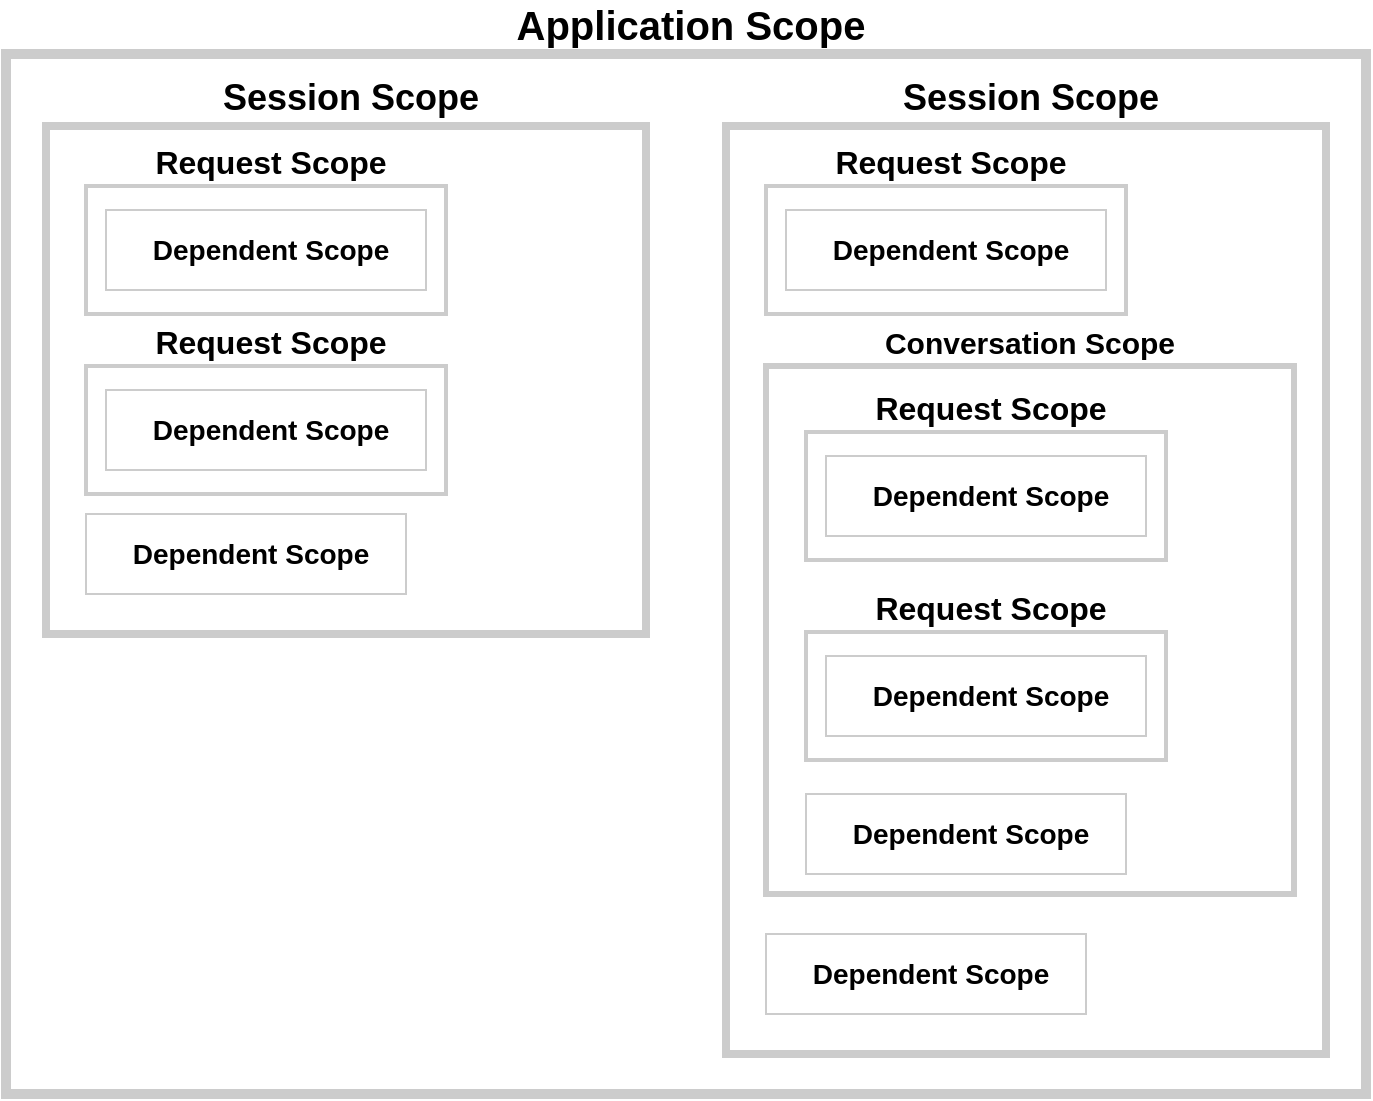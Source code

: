 <mxfile version="18.0.6" type="device" pages="13"><diagram id="jA48aoznNn61g6XDokSE" name="CDI Scopes Nesting"><mxGraphModel dx="2942" dy="1217" grid="1" gridSize="10" guides="1" tooltips="1" connect="1" arrows="1" fold="1" page="1" pageScale="1" pageWidth="850" pageHeight="1100" math="0" shadow="0"><root><mxCell id="MgaQsgJrjIV8oGyy04H4-0"/><mxCell id="MgaQsgJrjIV8oGyy04H4-1" parent="MgaQsgJrjIV8oGyy04H4-0"/><mxCell id="uKFXELkrjAzptw4Sndw0-0" value="Application Scope" style="rounded=0;whiteSpace=wrap;html=1;fontSize=20;verticalAlign=bottom;fontStyle=1;spacingLeft=5;align=center;labelPosition=center;verticalLabelPosition=top;strokeWidth=5;strokeColor=#CCCCCC;" parent="MgaQsgJrjIV8oGyy04H4-1" vertex="1"><mxGeometry x="80" y="120" width="680" height="520" as="geometry"/></mxCell><mxCell id="uKFXELkrjAzptw4Sndw0-1" value="Session Scope" style="rounded=0;whiteSpace=wrap;html=1;fontSize=18;verticalAlign=bottom;fontStyle=1;spacingLeft=5;align=center;labelPosition=center;verticalLabelPosition=top;strokeWidth=4;strokeColor=#CCCCCC;" parent="MgaQsgJrjIV8oGyy04H4-1" vertex="1"><mxGeometry x="100" y="156" width="300" height="254" as="geometry"/></mxCell><mxCell id="uKFXELkrjAzptw4Sndw0-4" value="Request Scope" style="rounded=0;whiteSpace=wrap;html=1;fontSize=16;verticalAlign=bottom;fontStyle=1;spacingLeft=5;align=center;labelPosition=center;verticalLabelPosition=top;strokeWidth=2;strokeColor=#CCCCCC;" parent="MgaQsgJrjIV8oGyy04H4-1" vertex="1"><mxGeometry x="120" y="186" width="180" height="64" as="geometry"/></mxCell><mxCell id="uKFXELkrjAzptw4Sndw0-3" value="Session Scope" style="rounded=0;whiteSpace=wrap;html=1;fontSize=18;verticalAlign=bottom;fontStyle=1;spacingLeft=5;align=center;labelPosition=center;verticalLabelPosition=top;strokeWidth=4;strokeColor=#CCCCCC;" parent="MgaQsgJrjIV8oGyy04H4-1" vertex="1"><mxGeometry x="440" y="156" width="300" height="464" as="geometry"/></mxCell><mxCell id="uKFXELkrjAzptw4Sndw0-6" value="Dependent Scope" style="rounded=0;whiteSpace=wrap;html=1;fontSize=14;verticalAlign=middle;fontStyle=1;spacingLeft=5;align=center;labelPosition=center;verticalLabelPosition=middle;strokeColor=#CCCCCC;" parent="MgaQsgJrjIV8oGyy04H4-1" vertex="1"><mxGeometry x="130" y="198" width="160" height="40" as="geometry"/></mxCell><mxCell id="uKFXELkrjAzptw4Sndw0-15" value="Dependent Scope" style="rounded=0;whiteSpace=wrap;html=1;fontSize=14;verticalAlign=middle;fontStyle=1;spacingLeft=5;align=center;labelPosition=center;verticalLabelPosition=middle;strokeColor=#CCCCCC;" parent="MgaQsgJrjIV8oGyy04H4-1" vertex="1"><mxGeometry x="120" y="350" width="160" height="40" as="geometry"/></mxCell><mxCell id="uKFXELkrjAzptw4Sndw0-16" value="Dependent Scope" style="rounded=0;whiteSpace=wrap;html=1;fontSize=14;verticalAlign=middle;fontStyle=1;spacingLeft=5;align=center;labelPosition=center;verticalLabelPosition=middle;strokeColor=#CCCCCC;" parent="MgaQsgJrjIV8oGyy04H4-1" vertex="1"><mxGeometry x="460" y="560" width="160" height="40" as="geometry"/></mxCell><mxCell id="uKFXELkrjAzptw4Sndw0-20" value="Conversation Scope" style="whiteSpace=wrap;html=1;aspect=fixed;align=center;labelPosition=center;verticalLabelPosition=top;verticalAlign=bottom;fontSize=15;strokeWidth=3;fontStyle=1;strokeColor=#CCCCCC;" parent="MgaQsgJrjIV8oGyy04H4-1" vertex="1"><mxGeometry x="460" y="276" width="264" height="264" as="geometry"/></mxCell><mxCell id="uKFXELkrjAzptw4Sndw0-21" value="Request Scope" style="rounded=0;whiteSpace=wrap;html=1;fontSize=16;verticalAlign=bottom;fontStyle=1;spacingLeft=5;align=center;labelPosition=center;verticalLabelPosition=top;strokeWidth=2;strokeColor=#CCCCCC;" parent="MgaQsgJrjIV8oGyy04H4-1" vertex="1"><mxGeometry x="120" y="276" width="180" height="64" as="geometry"/></mxCell><mxCell id="uKFXELkrjAzptw4Sndw0-22" value="Dependent Scope" style="rounded=0;whiteSpace=wrap;html=1;fontSize=14;verticalAlign=middle;fontStyle=1;spacingLeft=5;align=center;labelPosition=center;verticalLabelPosition=middle;strokeColor=#CCCCCC;" parent="MgaQsgJrjIV8oGyy04H4-1" vertex="1"><mxGeometry x="130" y="288" width="160" height="40" as="geometry"/></mxCell><mxCell id="uKFXELkrjAzptw4Sndw0-23" value="Request Scope" style="rounded=0;whiteSpace=wrap;html=1;fontSize=16;verticalAlign=bottom;fontStyle=1;spacingLeft=5;align=center;labelPosition=center;verticalLabelPosition=top;strokeWidth=2;strokeColor=#CCCCCC;" parent="MgaQsgJrjIV8oGyy04H4-1" vertex="1"><mxGeometry x="460" y="186" width="180" height="64" as="geometry"/></mxCell><mxCell id="uKFXELkrjAzptw4Sndw0-24" value="Dependent Scope" style="rounded=0;whiteSpace=wrap;html=1;fontSize=14;verticalAlign=middle;fontStyle=1;spacingLeft=5;align=center;labelPosition=center;verticalLabelPosition=middle;strokeColor=#CCCCCC;" parent="MgaQsgJrjIV8oGyy04H4-1" vertex="1"><mxGeometry x="470" y="198" width="160" height="40" as="geometry"/></mxCell><mxCell id="uKFXELkrjAzptw4Sndw0-25" value="Request Scope" style="rounded=0;whiteSpace=wrap;html=1;fontSize=16;verticalAlign=bottom;fontStyle=1;spacingLeft=5;align=center;labelPosition=center;verticalLabelPosition=top;strokeWidth=2;strokeColor=#CCCCCC;" parent="MgaQsgJrjIV8oGyy04H4-1" vertex="1"><mxGeometry x="480" y="309" width="180" height="64" as="geometry"/></mxCell><mxCell id="uKFXELkrjAzptw4Sndw0-26" value="Dependent Scope" style="rounded=0;whiteSpace=wrap;html=1;fontSize=14;verticalAlign=middle;fontStyle=1;spacingLeft=5;align=center;labelPosition=center;verticalLabelPosition=middle;strokeColor=#CCCCCC;" parent="MgaQsgJrjIV8oGyy04H4-1" vertex="1"><mxGeometry x="490" y="321" width="160" height="40" as="geometry"/></mxCell><mxCell id="uKFXELkrjAzptw4Sndw0-28" value="Request Scope" style="rounded=0;whiteSpace=wrap;html=1;fontSize=16;verticalAlign=bottom;fontStyle=1;spacingLeft=5;align=center;labelPosition=center;verticalLabelPosition=top;strokeWidth=2;strokeColor=#CCCCCC;" parent="MgaQsgJrjIV8oGyy04H4-1" vertex="1"><mxGeometry x="480" y="409" width="180" height="64" as="geometry"/></mxCell><mxCell id="uKFXELkrjAzptw4Sndw0-29" value="Dependent Scope" style="rounded=0;whiteSpace=wrap;html=1;fontSize=14;verticalAlign=middle;fontStyle=1;spacingLeft=5;align=center;labelPosition=center;verticalLabelPosition=middle;strokeColor=#CCCCCC;" parent="MgaQsgJrjIV8oGyy04H4-1" vertex="1"><mxGeometry x="490" y="421" width="160" height="40" as="geometry"/></mxCell><mxCell id="uKFXELkrjAzptw4Sndw0-30" value="Dependent Scope" style="rounded=0;whiteSpace=wrap;html=1;fontSize=14;verticalAlign=middle;fontStyle=1;spacingLeft=5;align=center;labelPosition=center;verticalLabelPosition=middle;strokeColor=#CCCCCC;" parent="MgaQsgJrjIV8oGyy04H4-1" vertex="1"><mxGeometry x="480" y="490" width="160" height="40" as="geometry"/></mxCell></root></mxGraphModel></diagram><diagram id="pyKUo9-LEdOxVvLbkXae" name="CDI Scopes Lifecycle"><mxGraphModel dx="1170" dy="685" grid="1" gridSize="10" guides="1" tooltips="1" connect="1" arrows="1" fold="1" page="1" pageScale="1" pageWidth="850" pageHeight="1100" math="0" shadow="0"><root><mxCell id="D1SwgMA1uBFPs2kiRUuN-0"/><mxCell id="D1SwgMA1uBFPs2kiRUuN-1" parent="D1SwgMA1uBFPs2kiRUuN-0"/><mxCell id="s6Q9UJXqM0kaHz-dqSjt-7" value="Application Start" style="text;html=1;strokeColor=none;fillColor=none;align=center;verticalAlign=middle;whiteSpace=wrap;rounded=0;fontSize=17;" parent="D1SwgMA1uBFPs2kiRUuN-1" vertex="1"><mxGeometry x="70" y="489" width="150" height="30" as="geometry"/></mxCell><mxCell id="s6Q9UJXqM0kaHz-dqSjt-8" value="Application Shutdown" style="text;html=1;strokeColor=none;fillColor=none;align=center;verticalAlign=middle;whiteSpace=wrap;rounded=0;fontSize=17;" parent="D1SwgMA1uBFPs2kiRUuN-1" vertex="1"><mxGeometry x="620" y="488" width="180" height="30" as="geometry"/></mxCell><mxCell id="s6Q9UJXqM0kaHz-dqSjt-10" value="" style="endArrow=openThin;html=1;rounded=0;fontSize=14;endSize=3;strokeWidth=4;edgeStyle=orthogonalEdgeStyle;strokeColor=#CCCCCC;endFill=0;startSize=3;" parent="D1SwgMA1uBFPs2kiRUuN-1" edge="1"><mxGeometry width="50" height="50" relative="1" as="geometry"><mxPoint x="110" y="478" as="sourcePoint"/><mxPoint x="760" y="478" as="targetPoint"/><Array as="points"><mxPoint x="110" y="478"/><mxPoint x="110" y="438"/><mxPoint x="760" y="438"/></Array></mxGeometry></mxCell><mxCell id="s6Q9UJXqM0kaHz-dqSjt-11" value="Application Scope" style="edgeLabel;html=1;align=center;verticalAlign=middle;resizable=0;points=[];fontSize=17;" parent="s6Q9UJXqM0kaHz-dqSjt-10" vertex="1" connectable="0"><mxGeometry x="0.564" y="2" relative="1" as="geometry"><mxPoint x="-451" y="22" as="offset"/></mxGeometry></mxCell><mxCell id="s6Q9UJXqM0kaHz-dqSjt-12" value="" style="endArrow=classic;html=1;rounded=0;fontSize=10;endSize=6;strokeWidth=2;edgeStyle=orthogonalEdgeStyle;" parent="D1SwgMA1uBFPs2kiRUuN-1" edge="1"><mxGeometry width="50" height="50" relative="1" as="geometry"><mxPoint x="120" y="478" as="sourcePoint"/><mxPoint x="370" y="478" as="targetPoint"/><Array as="points"><mxPoint x="120" y="398"/><mxPoint x="370" y="398"/><mxPoint x="370" y="478"/></Array></mxGeometry></mxCell><mxCell id="s6Q9UJXqM0kaHz-dqSjt-18" value="" style="endArrow=openThin;html=1;rounded=0;fontSize=10;endSize=3;strokeWidth=3;edgeStyle=orthogonalEdgeStyle;strokeColor=#CCCCCC;endFill=0;startSize=3;" parent="D1SwgMA1uBFPs2kiRUuN-1" edge="1"><mxGeometry width="50" height="50" relative="1" as="geometry"><mxPoint x="390" y="478.03" as="sourcePoint"/><mxPoint x="760" y="478" as="targetPoint"/><Array as="points"><mxPoint x="390" y="398"/><mxPoint x="760" y="398"/><mxPoint x="760" y="478"/></Array></mxGeometry></mxCell><mxCell id="s6Q9UJXqM0kaHz-dqSjt-19" value="Session Scope" style="edgeLabel;html=1;align=center;verticalAlign=middle;resizable=0;points=[];fontSize=15;" parent="s6Q9UJXqM0kaHz-dqSjt-18" vertex="1" connectable="0"><mxGeometry x="0.564" y="2" relative="1" as="geometry"><mxPoint x="-280" y="22" as="offset"/></mxGeometry></mxCell><mxCell id="s6Q9UJXqM0kaHz-dqSjt-26" value="" style="endArrow=classic;html=1;rounded=0;fontSize=10;endSize=6;strokeWidth=3;edgeStyle=orthogonalEdgeStyle;strokeColor=#CCCCCC;" parent="D1SwgMA1uBFPs2kiRUuN-1" edge="1"><mxGeometry width="50" height="50" relative="1" as="geometry"><mxPoint x="120" y="478" as="sourcePoint"/><mxPoint x="370" y="478" as="targetPoint"/><Array as="points"><mxPoint x="120" y="398"/><mxPoint x="370" y="398"/><mxPoint x="370" y="478"/></Array></mxGeometry></mxCell><mxCell id="s6Q9UJXqM0kaHz-dqSjt-28" value="" style="endArrow=classic;html=1;rounded=0;fontSize=9;endSize=6;strokeWidth=1;edgeStyle=orthogonalEdgeStyle;strokeColor=#CCCCCC;" parent="D1SwgMA1uBFPs2kiRUuN-1" edge="1"><mxGeometry width="50" height="50" relative="1" as="geometry"><mxPoint x="650" y="477.97" as="sourcePoint"/><mxPoint x="760" y="397.97" as="targetPoint"/><Array as="points"><mxPoint x="650" y="358"/><mxPoint x="760" y="358"/></Array></mxGeometry></mxCell><mxCell id="s6Q9UJXqM0kaHz-dqSjt-29" value="Request Scope" style="edgeLabel;html=1;align=center;verticalAlign=middle;resizable=0;points=[];fontSize=10;" parent="s6Q9UJXqM0kaHz-dqSjt-28" vertex="1" connectable="0"><mxGeometry x="0.564" y="2" relative="1" as="geometry"><mxPoint x="-43" y="19" as="offset"/></mxGeometry></mxCell><mxCell id="s6Q9UJXqM0kaHz-dqSjt-30" value="" style="endArrow=classic;html=1;rounded=0;fontSize=10;endSize=6;strokeWidth=2;edgeStyle=orthogonalEdgeStyle;strokeColor=#CCCCCC;" parent="D1SwgMA1uBFPs2kiRUuN-1" edge="1"><mxGeometry width="50" height="50" relative="1" as="geometry"><mxPoint x="390" y="478" as="sourcePoint"/><mxPoint x="640" y="398" as="targetPoint"/><Array as="points"><mxPoint x="390" y="358"/><mxPoint x="640" y="358"/></Array></mxGeometry></mxCell><mxCell id="s6Q9UJXqM0kaHz-dqSjt-39" value="" style="endArrow=classicThin;html=1;rounded=0;fontSize=9;endSize=3;strokeWidth=1;edgeStyle=orthogonalEdgeStyle;strokeColor=#CCCCCC;endFill=1;startSize=3;" parent="D1SwgMA1uBFPs2kiRUuN-1" edge="1"><mxGeometry width="50" height="50" relative="1" as="geometry"><mxPoint x="120" y="478" as="sourcePoint"/><mxPoint x="230" y="398" as="targetPoint"/><Array as="points"><mxPoint x="120" y="358"/><mxPoint x="230" y="358"/></Array></mxGeometry></mxCell><mxCell id="s6Q9UJXqM0kaHz-dqSjt-40" value="Request Scope" style="edgeLabel;html=1;align=center;verticalAlign=middle;resizable=0;points=[];fontSize=13;" parent="s6Q9UJXqM0kaHz-dqSjt-39" vertex="1" connectable="0"><mxGeometry x="0.564" y="2" relative="1" as="geometry"><mxPoint x="-35" y="19" as="offset"/></mxGeometry></mxCell><mxCell id="s6Q9UJXqM0kaHz-dqSjt-41" value="" style="endArrow=classicThin;html=1;rounded=0;fontSize=9;endSize=3;strokeWidth=1;edgeStyle=orthogonalEdgeStyle;strokeColor=#CCCCCC;endFill=1;startSize=3;" parent="D1SwgMA1uBFPs2kiRUuN-1" edge="1"><mxGeometry width="50" height="50" relative="1" as="geometry"><mxPoint x="260" y="398" as="sourcePoint"/><mxPoint x="370" y="397.97" as="targetPoint"/><Array as="points"><mxPoint x="260" y="358"/><mxPoint x="370" y="358"/></Array></mxGeometry></mxCell><mxCell id="s6Q9UJXqM0kaHz-dqSjt-42" value="Request Scope" style="edgeLabel;html=1;align=center;verticalAlign=middle;resizable=0;points=[];fontSize=13;" parent="s6Q9UJXqM0kaHz-dqSjt-41" vertex="1" connectable="0"><mxGeometry x="0.564" y="2" relative="1" as="geometry"><mxPoint x="-53" y="19" as="offset"/></mxGeometry></mxCell><mxCell id="s6Q9UJXqM0kaHz-dqSjt-43" value="" style="endArrow=openThin;html=1;rounded=0;fontSize=10;endSize=3;strokeWidth=3;edgeStyle=orthogonalEdgeStyle;strokeColor=#CCCCCC;endFill=0;startSize=3;" parent="D1SwgMA1uBFPs2kiRUuN-1" edge="1"><mxGeometry width="50" height="50" relative="1" as="geometry"><mxPoint x="120" y="478" as="sourcePoint"/><mxPoint x="370" y="478" as="targetPoint"/><Array as="points"><mxPoint x="120" y="398"/><mxPoint x="370" y="398"/><mxPoint x="370" y="478"/></Array></mxGeometry></mxCell><mxCell id="s6Q9UJXqM0kaHz-dqSjt-44" value="Session Scope" style="edgeLabel;html=1;align=center;verticalAlign=middle;resizable=0;points=[];fontSize=15;" parent="s6Q9UJXqM0kaHz-dqSjt-43" vertex="1" connectable="0"><mxGeometry x="0.564" y="2" relative="1" as="geometry"><mxPoint x="-182" y="22" as="offset"/></mxGeometry></mxCell><mxCell id="s6Q9UJXqM0kaHz-dqSjt-45" value="" style="endArrow=openThin;html=1;rounded=0;fontSize=9;endSize=3;strokeWidth=1;edgeStyle=orthogonalEdgeStyle;strokeColor=#CCCCCC;endFill=0;startSize=3;" parent="D1SwgMA1uBFPs2kiRUuN-1" edge="1"><mxGeometry width="50" height="50" relative="1" as="geometry"><mxPoint x="390" y="478" as="sourcePoint"/><mxPoint x="500" y="358" as="targetPoint"/><Array as="points"><mxPoint x="390" y="318"/><mxPoint x="500" y="318"/></Array></mxGeometry></mxCell><mxCell id="s6Q9UJXqM0kaHz-dqSjt-46" value="Request Scope" style="edgeLabel;html=1;align=center;verticalAlign=middle;resizable=0;points=[];fontSize=13;" parent="s6Q9UJXqM0kaHz-dqSjt-45" vertex="1" connectable="0"><mxGeometry x="0.564" y="2" relative="1" as="geometry"><mxPoint x="-24" y="19" as="offset"/></mxGeometry></mxCell><mxCell id="Sv34AWk1_0GebWPWmgiT-0" value="Conversation Scope" style="edgeLabel;html=1;align=center;verticalAlign=middle;resizable=0;points=[];fontSize=14;" parent="s6Q9UJXqM0kaHz-dqSjt-45" vertex="1" connectable="0"><mxGeometry x="0.564" y="2" relative="1" as="geometry"><mxPoint x="-11" y="64" as="offset"/></mxGeometry></mxCell><mxCell id="s6Q9UJXqM0kaHz-dqSjt-47" value="" style="endArrow=openThin;html=1;rounded=0;fontSize=9;endSize=3;strokeWidth=1;edgeStyle=orthogonalEdgeStyle;strokeColor=#CCCCCC;endFill=0;startSize=3;" parent="D1SwgMA1uBFPs2kiRUuN-1" edge="1"><mxGeometry width="50" height="50" relative="1" as="geometry"><mxPoint x="530" y="358" as="sourcePoint"/><mxPoint x="640" y="358" as="targetPoint"/><Array as="points"><mxPoint x="530" y="318"/><mxPoint x="640" y="318"/></Array></mxGeometry></mxCell><mxCell id="s6Q9UJXqM0kaHz-dqSjt-48" value="Request Scope" style="edgeLabel;html=1;align=center;verticalAlign=middle;resizable=0;points=[];fontSize=13;" parent="s6Q9UJXqM0kaHz-dqSjt-47" vertex="1" connectable="0"><mxGeometry x="0.564" y="2" relative="1" as="geometry"><mxPoint x="-58" y="19" as="offset"/></mxGeometry></mxCell><mxCell id="s6Q9UJXqM0kaHz-dqSjt-50" value="" style="endArrow=classic;html=1;rounded=0;fontSize=9;endSize=6;strokeWidth=1;edgeStyle=orthogonalEdgeStyle;strokeColor=#CCCCCC;" parent="D1SwgMA1uBFPs2kiRUuN-1" edge="1"><mxGeometry width="50" height="50" relative="1" as="geometry"><mxPoint x="650" y="477.97" as="sourcePoint"/><mxPoint x="760" y="397.97" as="targetPoint"/><Array as="points"><mxPoint x="650" y="358"/><mxPoint x="760" y="358"/></Array></mxGeometry></mxCell><mxCell id="s6Q9UJXqM0kaHz-dqSjt-51" value="Request Scope" style="edgeLabel;html=1;align=center;verticalAlign=middle;resizable=0;points=[];fontSize=13;" parent="s6Q9UJXqM0kaHz-dqSjt-50" vertex="1" connectable="0"><mxGeometry x="0.564" y="2" relative="1" as="geometry"><mxPoint x="-37" y="19" as="offset"/></mxGeometry></mxCell><mxCell id="s6Q9UJXqM0kaHz-dqSjt-6" value="" style="endArrow=openThin;html=1;rounded=0;fontSize=14;endSize=3;strokeWidth=5;endFill=0;startSize=3;" parent="D1SwgMA1uBFPs2kiRUuN-1" edge="1"><mxGeometry width="50" height="50" relative="1" as="geometry"><mxPoint x="80" y="479" as="sourcePoint"/><mxPoint x="800" y="479" as="targetPoint"/></mxGeometry></mxCell></root></mxGraphModel></diagram><diagram name="CDI Scopes Implications" id="-b_K4hU1ODwTZSrTIayc"><mxGraphModel dx="1414" dy="828" grid="1" gridSize="10" guides="1" tooltips="1" connect="1" arrows="1" fold="1" page="1" pageScale="1" pageWidth="850" pageHeight="1100" math="0" shadow="0"><root><mxCell id="DczIgMwu7RdOyb65nq84-0"/><mxCell id="DczIgMwu7RdOyb65nq84-1" parent="DczIgMwu7RdOyb65nq84-0"/><mxCell id="zyxt5DqZu7bblt7Ih9cK-17" value="Session Scope" style="rounded=0;whiteSpace=wrap;html=1;fontSize=18;verticalAlign=bottom;fontStyle=1;spacingLeft=5;align=center;labelPosition=center;verticalLabelPosition=top;strokeWidth=4;strokeColor=#CCCCCC;" vertex="1" parent="DczIgMwu7RdOyb65nq84-1"><mxGeometry x="40" y="80" width="500" height="400" as="geometry"/></mxCell><mxCell id="zyxt5DqZu7bblt7Ih9cK-32" style="edgeStyle=orthogonalEdgeStyle;rounded=0;orthogonalLoop=1;jettySize=auto;html=1;entryX=0;entryY=0.5;entryDx=0;entryDy=0;fontSize=15;fontColor=#CCCCCC;endArrow=classicThin;endFill=1;startSize=3;endSize=3;strokeColor=#FFB366;strokeWidth=2;exitX=1;exitY=0.5;exitDx=0;exitDy=0;" edge="1" parent="DczIgMwu7RdOyb65nq84-1" source="zyxt5DqZu7bblt7Ih9cK-41" target="zyxt5DqZu7bblt7Ih9cK-23"><mxGeometry relative="1" as="geometry"><Array as="points"><mxPoint x="290" y="150"/><mxPoint x="340" y="149"/></Array></mxGeometry></mxCell><mxCell id="zyxt5DqZu7bblt7Ih9cK-18" value="Request Scope" style="rounded=0;whiteSpace=wrap;html=1;fontSize=16;verticalAlign=bottom;fontStyle=1;spacingLeft=5;align=center;labelPosition=center;verticalLabelPosition=top;strokeWidth=2;strokeColor=#CCCCCC;" vertex="1" parent="DczIgMwu7RdOyb65nq84-1"><mxGeometry x="60" y="110" width="180" height="160" as="geometry"/></mxCell><mxCell id="zyxt5DqZu7bblt7Ih9cK-33" style="edgeStyle=orthogonalEdgeStyle;rounded=0;orthogonalLoop=1;jettySize=auto;html=1;exitX=0.5;exitY=0;exitDx=0;exitDy=0;entryX=0.5;entryY=1;entryDx=0;entryDy=0;fontSize=15;fontColor=#CCCCCC;endArrow=classicThin;endFill=1;startSize=3;endSize=3;strokeColor=#FFB366;strokeWidth=2;" edge="1" parent="DczIgMwu7RdOyb65nq84-1" target="zyxt5DqZu7bblt7Ih9cK-23"><mxGeometry relative="1" as="geometry"><mxPoint x="420" y="350" as="sourcePoint"/></mxGeometry></mxCell><mxCell id="zyxt5DqZu7bblt7Ih9cK-21" value="Request Scope" style="rounded=0;whiteSpace=wrap;html=1;fontSize=16;verticalAlign=bottom;fontStyle=1;spacingLeft=5;align=center;labelPosition=center;verticalLabelPosition=top;strokeWidth=2;strokeColor=#CCCCCC;" vertex="1" parent="DczIgMwu7RdOyb65nq84-1"><mxGeometry x="60" y="300" width="180" height="160" as="geometry"/></mxCell><mxCell id="zyxt5DqZu7bblt7Ih9cK-38" style="edgeStyle=orthogonalEdgeStyle;rounded=0;orthogonalLoop=1;jettySize=auto;html=1;exitX=1;exitY=0.5;exitDx=0;exitDy=0;entryX=0.88;entryY=0.65;entryDx=0;entryDy=0;fontSize=15;fontColor=#CCCCCC;endArrow=classicThin;endFill=1;startSize=3;endSize=3;strokeColor=#CCCCCC;strokeWidth=2;entryPerimeter=0;" edge="1" parent="DczIgMwu7RdOyb65nq84-1" source="zyxt5DqZu7bblt7Ih9cK-23" target="zyxt5DqZu7bblt7Ih9cK-17"><mxGeometry relative="1" as="geometry"><mxPoint x="500" y="370" as="targetPoint"/><Array as="points"><mxPoint x="520" y="142"/><mxPoint x="520" y="250"/><mxPoint x="480" y="250"/></Array></mxGeometry></mxCell><mxCell id="zyxt5DqZu7bblt7Ih9cK-47" style="edgeStyle=orthogonalEdgeStyle;rounded=0;orthogonalLoop=1;jettySize=auto;html=1;exitX=0.5;exitY=0;exitDx=0;exitDy=0;entryX=0.5;entryY=1;entryDx=0;entryDy=0;fontSize=15;fontColor=#CCCCCC;endArrow=classicThin;endFill=1;startSize=3;endSize=3;strokeColor=#CCCCCC;strokeWidth=2;" edge="1" parent="DczIgMwu7RdOyb65nq84-1" source="zyxt5DqZu7bblt7Ih9cK-24" target="zyxt5DqZu7bblt7Ih9cK-43"><mxGeometry relative="1" as="geometry"/></mxCell><mxCell id="zyxt5DqZu7bblt7Ih9cK-23" value="SessionBean" style="rounded=0;whiteSpace=wrap;html=1;fontSize=14;verticalAlign=middle;fontStyle=1;spacingLeft=5;align=center;labelPosition=center;verticalLabelPosition=middle;strokeColor=#CCCCCC;" vertex="1" parent="DczIgMwu7RdOyb65nq84-1"><mxGeometry x="340" y="130" width="160" height="40" as="geometry"/></mxCell><mxCell id="zyxt5DqZu7bblt7Ih9cK-24" value="DependentBean" style="rounded=0;whiteSpace=wrap;html=1;fontSize=14;verticalAlign=middle;fontStyle=1;spacingLeft=5;align=center;labelPosition=center;verticalLabelPosition=middle;strokeColor=#CCCCCC;" vertex="1" parent="DczIgMwu7RdOyb65nq84-1"><mxGeometry x="70" y="400" width="160" height="40" as="geometry"/></mxCell><mxCell id="zyxt5DqZu7bblt7Ih9cK-41" value="RequestBeanA" style="rounded=0;whiteSpace=wrap;html=1;fontSize=14;verticalAlign=middle;fontStyle=1;spacingLeft=5;align=center;labelPosition=center;verticalLabelPosition=middle;strokeColor=#CCCCCC;" vertex="1" parent="DczIgMwu7RdOyb65nq84-1"><mxGeometry x="70" y="130" width="160" height="40" as="geometry"/></mxCell><mxCell id="zyxt5DqZu7bblt7Ih9cK-50" style="edgeStyle=orthogonalEdgeStyle;rounded=0;orthogonalLoop=1;jettySize=auto;html=1;exitX=0.5;exitY=0;exitDx=0;exitDy=0;entryX=0.5;entryY=1;entryDx=0;entryDy=0;fontSize=15;fontColor=#CCCCCC;endArrow=classicThin;endFill=1;startSize=3;endSize=3;strokeColor=#FFB366;strokeWidth=2;" edge="1" parent="DczIgMwu7RdOyb65nq84-1" source="zyxt5DqZu7bblt7Ih9cK-42" target="zyxt5DqZu7bblt7Ih9cK-41"><mxGeometry relative="1" as="geometry"/></mxCell><mxCell id="zyxt5DqZu7bblt7Ih9cK-42" value="RequestBeanB" style="rounded=0;whiteSpace=wrap;html=1;fontSize=14;verticalAlign=middle;fontStyle=1;spacingLeft=5;align=center;labelPosition=center;verticalLabelPosition=middle;strokeColor=#CCCCCC;" vertex="1" parent="DczIgMwu7RdOyb65nq84-1"><mxGeometry x="70" y="210" width="160" height="40" as="geometry"/></mxCell><mxCell id="zyxt5DqZu7bblt7Ih9cK-43" value="RequestBeanA" style="rounded=0;whiteSpace=wrap;html=1;fontSize=14;verticalAlign=middle;fontStyle=1;spacingLeft=5;align=center;labelPosition=center;verticalLabelPosition=middle;strokeColor=#CCCCCC;" vertex="1" parent="DczIgMwu7RdOyb65nq84-1"><mxGeometry x="70" y="320" width="160" height="40" as="geometry"/></mxCell><mxCell id="zyxt5DqZu7bblt7Ih9cK-52" style="edgeStyle=orthogonalEdgeStyle;rounded=0;orthogonalLoop=1;jettySize=auto;html=1;exitX=0.5;exitY=0;exitDx=0;exitDy=0;fontSize=15;fontColor=#CCCCCC;endArrow=classicThin;endFill=1;startSize=3;endSize=3;strokeColor=#FFB366;strokeWidth=2;" edge="1" parent="DczIgMwu7RdOyb65nq84-1"><mxGeometry relative="1" as="geometry"><mxPoint x="40" y="494" as="sourcePoint"/><mxPoint x="120" y="494" as="targetPoint"/></mxGeometry></mxCell><mxCell id="zyxt5DqZu7bblt7Ih9cK-53" value="shared" style="edgeLabel;html=1;align=center;verticalAlign=middle;resizable=0;points=[];fontSize=15;fontColor=#FFB366;" vertex="1" connectable="0" parent="zyxt5DqZu7bblt7Ih9cK-52"><mxGeometry x="0.214" relative="1" as="geometry"><mxPoint x="-27" y="13" as="offset"/></mxGeometry></mxCell><mxCell id="zyxt5DqZu7bblt7Ih9cK-54" style="edgeStyle=orthogonalEdgeStyle;rounded=0;orthogonalLoop=1;jettySize=auto;html=1;exitX=0.5;exitY=0;exitDx=0;exitDy=0;fontSize=15;fontColor=#CCCCCC;endArrow=classicThin;endFill=1;startSize=3;endSize=3;strokeColor=#CCCCCC;strokeWidth=2;" edge="1" parent="DczIgMwu7RdOyb65nq84-1"><mxGeometry relative="1" as="geometry"><mxPoint x="160" y="494" as="sourcePoint"/><mxPoint x="240" y="494" as="targetPoint"/></mxGeometry></mxCell><mxCell id="zyxt5DqZu7bblt7Ih9cK-55" value="exclusive" style="edgeLabel;html=1;align=center;verticalAlign=middle;resizable=0;points=[];fontSize=15;fontColor=#CCCCCC;" vertex="1" connectable="0" parent="zyxt5DqZu7bblt7Ih9cK-54"><mxGeometry x="0.214" relative="1" as="geometry"><mxPoint x="-19" y="13" as="offset"/></mxGeometry></mxCell><mxCell id="zyxt5DqZu7bblt7Ih9cK-57" value="DependentBean" style="rounded=0;whiteSpace=wrap;html=1;fontSize=14;verticalAlign=middle;fontStyle=1;spacingLeft=5;align=center;labelPosition=center;verticalLabelPosition=middle;strokeColor=#CCCCCC;" vertex="1" parent="DczIgMwu7RdOyb65nq84-1"><mxGeometry x="360" y="343" width="160" height="40" as="geometry"/></mxCell><mxCell id="zyxt5DqZu7bblt7Ih9cK-34" style="edgeStyle=orthogonalEdgeStyle;rounded=0;orthogonalLoop=1;jettySize=auto;html=1;exitX=1;exitY=0.5;exitDx=0;exitDy=0;entryX=0;entryY=0.5;entryDx=0;entryDy=0;fontSize=15;fontColor=#CCCCCC;endArrow=classicThin;endFill=1;startSize=3;endSize=3;strokeColor=#FFB366;strokeWidth=2;" edge="1" parent="DczIgMwu7RdOyb65nq84-1" source="zyxt5DqZu7bblt7Ih9cK-43" target="zyxt5DqZu7bblt7Ih9cK-23"><mxGeometry relative="1" as="geometry"><Array as="points"><mxPoint x="290" y="340"/><mxPoint x="290" y="150"/><mxPoint x="340" y="150"/></Array></mxGeometry></mxCell><mxCell id="zyxt5DqZu7bblt7Ih9cK-29" style="edgeStyle=orthogonalEdgeStyle;rounded=0;orthogonalLoop=1;jettySize=auto;html=1;exitX=1;exitY=0.5;exitDx=0;exitDy=0;fontSize=15;fontColor=#CCCCCC;endArrow=classicThin;endFill=1;startSize=3;endSize=3;strokeColor=#CCCCCC;strokeWidth=2;entryX=0.64;entryY=0.725;entryDx=0;entryDy=0;entryPerimeter=0;" edge="1" parent="DczIgMwu7RdOyb65nq84-1" source="zyxt5DqZu7bblt7Ih9cK-24" target="zyxt5DqZu7bblt7Ih9cK-17"><mxGeometry relative="1" as="geometry"><Array as="points"><mxPoint x="290" y="420"/><mxPoint x="290" y="370"/></Array></mxGeometry></mxCell></root></mxGraphModel></diagram><diagram name="CDI Interceptor Chain" id="CB-Pcov3nfp79Z1_QCTX"><mxGraphModel dx="1697" dy="993" grid="1" gridSize="10" guides="1" tooltips="1" connect="1" arrows="1" fold="1" page="1" pageScale="1" pageWidth="850" pageHeight="1100" math="0" shadow="0"><root><mxCell id="h4nmGIkDAIwVZH9Q4TfZ-0"/><mxCell id="h4nmGIkDAIwVZH9Q4TfZ-1" parent="h4nmGIkDAIwVZH9Q4TfZ-0"/><mxCell id="Fqm3iZ6pE9o9axjNn_5g-5" style="edgeStyle=orthogonalEdgeStyle;rounded=0;orthogonalLoop=1;jettySize=auto;html=1;exitX=1;exitY=0.5;exitDx=0;exitDy=0;fontSize=15;fontColor=#CCCCCC;endArrow=classicThin;endFill=1;startSize=3;endSize=3;strokeColor=#000000;strokeWidth=2;" parent="h4nmGIkDAIwVZH9Q4TfZ-1" source="Fqm3iZ6pE9o9axjNn_5g-0" target="Fqm3iZ6pE9o9axjNn_5g-1" edge="1"><mxGeometry relative="1" as="geometry"/></mxCell><mxCell id="Fqm3iZ6pE9o9axjNn_5g-26" style="edgeStyle=orthogonalEdgeStyle;rounded=0;orthogonalLoop=1;jettySize=auto;html=1;exitX=0;exitY=0.5;exitDx=0;exitDy=0;entryX=0.5;entryY=0;entryDx=0;entryDy=0;fontSize=15;fontColor=#666666;endArrow=classicThin;endFill=1;startSize=3;endSize=3;strokeColor=#CCCCCC;strokeWidth=1;" parent="h4nmGIkDAIwVZH9Q4TfZ-1" source="Fqm3iZ6pE9o9axjNn_5g-0" target="Fqm3iZ6pE9o9axjNn_5g-25" edge="1"><mxGeometry relative="1" as="geometry"/></mxCell><mxCell id="Fqm3iZ6pE9o9axjNn_5g-0" value="Traced" style="rounded=0;whiteSpace=wrap;html=1;fontSize=14;verticalAlign=middle;fontStyle=1;spacingLeft=5;align=center;labelPosition=center;verticalLabelPosition=middle;strokeColor=#000000;" parent="h4nmGIkDAIwVZH9Q4TfZ-1" vertex="1"><mxGeometry x="200" y="200" width="160" height="40" as="geometry"/></mxCell><mxCell id="Fqm3iZ6pE9o9axjNn_5g-6" style="edgeStyle=orthogonalEdgeStyle;rounded=0;orthogonalLoop=1;jettySize=auto;html=1;exitX=1;exitY=0.5;exitDx=0;exitDy=0;entryX=0.5;entryY=0;entryDx=0;entryDy=0;fontSize=15;fontColor=#CCCCCC;endArrow=classicThin;endFill=1;startSize=3;endSize=3;strokeColor=#000000;strokeWidth=2;" parent="h4nmGIkDAIwVZH9Q4TfZ-1" source="Fqm3iZ6pE9o9axjNn_5g-1" target="Fqm3iZ6pE9o9axjNn_5g-2" edge="1"><mxGeometry relative="1" as="geometry"><mxPoint x="560.0" y="360" as="targetPoint"/></mxGeometry></mxCell><mxCell id="Fqm3iZ6pE9o9axjNn_5g-27" style="edgeStyle=orthogonalEdgeStyle;rounded=0;orthogonalLoop=1;jettySize=auto;html=1;exitX=0;exitY=0.5;exitDx=0;exitDy=0;entryX=0.5;entryY=0;entryDx=0;entryDy=0;fontSize=15;fontColor=#666666;endArrow=classicThin;endFill=1;startSize=3;endSize=3;strokeColor=#CCCCCC;strokeWidth=1;" parent="h4nmGIkDAIwVZH9Q4TfZ-1" source="Fqm3iZ6pE9o9axjNn_5g-1" target="Fqm3iZ6pE9o9axjNn_5g-25" edge="1"><mxGeometry relative="1" as="geometry"/></mxCell><mxCell id="Fqm3iZ6pE9o9axjNn_5g-1" value="Transactional" style="rounded=0;whiteSpace=wrap;html=1;fontSize=14;verticalAlign=middle;fontStyle=1;spacingLeft=5;align=center;labelPosition=center;verticalLabelPosition=middle;strokeColor=#000000;" parent="h4nmGIkDAIwVZH9Q4TfZ-1" vertex="1"><mxGeometry x="360" y="280" width="160" height="40" as="geometry"/></mxCell><mxCell id="Fqm3iZ6pE9o9axjNn_5g-7" style="edgeStyle=orthogonalEdgeStyle;rounded=0;orthogonalLoop=1;jettySize=auto;html=1;exitX=0.5;exitY=1;exitDx=0;exitDy=0;entryX=1;entryY=0.5;entryDx=0;entryDy=0;fontSize=15;fontColor=#CCCCCC;endArrow=classicThin;endFill=1;startSize=3;endSize=3;strokeColor=#000000;strokeWidth=2;" parent="h4nmGIkDAIwVZH9Q4TfZ-1" source="Fqm3iZ6pE9o9axjNn_5g-2" target="Fqm3iZ6pE9o9axjNn_5g-3" edge="1"><mxGeometry relative="1" as="geometry"><mxPoint x="560.0" y="400" as="sourcePoint"/></mxGeometry></mxCell><mxCell id="Fqm3iZ6pE9o9axjNn_5g-2" value="Bean Method" style="rounded=0;whiteSpace=wrap;html=1;fontSize=14;verticalAlign=middle;fontStyle=1;spacingLeft=5;align=center;labelPosition=center;verticalLabelPosition=middle;strokeColor=#000000;" parent="h4nmGIkDAIwVZH9Q4TfZ-1" vertex="1"><mxGeometry x="520" y="360" width="160" height="40" as="geometry"/></mxCell><mxCell id="Fqm3iZ6pE9o9axjNn_5g-8" style="edgeStyle=orthogonalEdgeStyle;rounded=0;orthogonalLoop=1;jettySize=auto;html=1;exitX=0.5;exitY=1;exitDx=0;exitDy=0;entryX=1;entryY=0.5;entryDx=0;entryDy=0;fontSize=15;fontColor=#CCCCCC;endArrow=classicThin;endFill=1;startSize=3;endSize=3;strokeColor=#000000;strokeWidth=2;" parent="h4nmGIkDAIwVZH9Q4TfZ-1" source="Fqm3iZ6pE9o9axjNn_5g-3" target="Fqm3iZ6pE9o9axjNn_5g-4" edge="1"><mxGeometry relative="1" as="geometry"/></mxCell><mxCell id="Fqm3iZ6pE9o9axjNn_5g-29" style="edgeStyle=orthogonalEdgeStyle;rounded=0;orthogonalLoop=1;jettySize=auto;html=1;exitX=0;exitY=0.5;exitDx=0;exitDy=0;entryX=0.5;entryY=1;entryDx=0;entryDy=0;fontSize=15;fontColor=#666666;endArrow=classicThin;endFill=1;startSize=3;endSize=3;strokeColor=#CCCCCC;strokeWidth=1;" parent="h4nmGIkDAIwVZH9Q4TfZ-1" source="Fqm3iZ6pE9o9axjNn_5g-3" target="Fqm3iZ6pE9o9axjNn_5g-25" edge="1"><mxGeometry relative="1" as="geometry"/></mxCell><mxCell id="Fqm3iZ6pE9o9axjNn_5g-3" value="Transactional" style="rounded=0;whiteSpace=wrap;html=1;fontSize=14;verticalAlign=middle;fontStyle=1;spacingLeft=5;align=center;labelPosition=center;verticalLabelPosition=middle;strokeColor=#000000;" parent="h4nmGIkDAIwVZH9Q4TfZ-1" vertex="1"><mxGeometry x="360" y="440" width="160" height="40" as="geometry"/></mxCell><mxCell id="Fqm3iZ6pE9o9axjNn_5g-30" style="edgeStyle=orthogonalEdgeStyle;rounded=0;orthogonalLoop=1;jettySize=auto;html=1;exitX=0;exitY=0.5;exitDx=0;exitDy=0;fontSize=15;fontColor=#666666;endArrow=classicThin;endFill=1;startSize=3;endSize=3;strokeColor=#CCCCCC;strokeWidth=1;" parent="h4nmGIkDAIwVZH9Q4TfZ-1" source="Fqm3iZ6pE9o9axjNn_5g-4" edge="1"><mxGeometry relative="1" as="geometry"><mxPoint x="90" y="400" as="targetPoint"/></mxGeometry></mxCell><mxCell id="Fqm3iZ6pE9o9axjNn_5g-4" value="Traced" style="rounded=0;whiteSpace=wrap;html=1;fontSize=14;verticalAlign=middle;fontStyle=1;spacingLeft=5;align=center;labelPosition=center;verticalLabelPosition=middle;strokeColor=#000000;" parent="h4nmGIkDAIwVZH9Q4TfZ-1" vertex="1"><mxGeometry x="200" y="520" width="160" height="40" as="geometry"/></mxCell><mxCell id="Fqm3iZ6pE9o9axjNn_5g-9" value="" style="endArrow=classic;html=1;rounded=0;fontSize=15;fontColor=#CCCCCC;startSize=3;endSize=3;strokeColor=#666666;strokeWidth=2;" parent="h4nmGIkDAIwVZH9Q4TfZ-1" edge="1"><mxGeometry width="50" height="50" relative="1" as="geometry"><mxPoint x="720" y="200" as="sourcePoint"/><mxPoint x="720" y="360" as="targetPoint"/></mxGeometry></mxCell><mxCell id="Fqm3iZ6pE9o9axjNn_5g-11" value="Before Interceptors" style="edgeLabel;html=1;align=center;verticalAlign=middle;resizable=0;points=[];fontSize=15;fontColor=#666666;" parent="Fqm3iZ6pE9o9axjNn_5g-9" vertex="1" connectable="0"><mxGeometry x="0.268" relative="1" as="geometry"><mxPoint y="-22" as="offset"/></mxGeometry></mxCell><mxCell id="Fqm3iZ6pE9o9axjNn_5g-10" value="" style="endArrow=classic;html=1;rounded=0;fontSize=15;fontColor=#CCCCCC;startSize=3;endSize=3;strokeColor=#666666;strokeWidth=2;" parent="h4nmGIkDAIwVZH9Q4TfZ-1" edge="1"><mxGeometry width="50" height="50" relative="1" as="geometry"><mxPoint x="720" y="400" as="sourcePoint"/><mxPoint x="720" y="560" as="targetPoint"/></mxGeometry></mxCell><mxCell id="Fqm3iZ6pE9o9axjNn_5g-14" value="After Interceptors" style="edgeLabel;html=1;align=center;verticalAlign=middle;resizable=0;points=[];fontSize=15;fontColor=#666666;" parent="Fqm3iZ6pE9o9axjNn_5g-10" vertex="1" connectable="0"><mxGeometry x="-0.116" relative="1" as="geometry"><mxPoint y="4" as="offset"/></mxGeometry></mxCell><mxCell id="Fqm3iZ6pE9o9axjNn_5g-15" value="" style="endArrow=classic;html=1;rounded=0;fontSize=15;fontColor=#CCCCCC;startSize=3;endSize=3;strokeColor=#666666;strokeWidth=2;" parent="h4nmGIkDAIwVZH9Q4TfZ-1" edge="1"><mxGeometry width="50" height="50" relative="1" as="geometry"><mxPoint x="360" y="320" as="sourcePoint"/><mxPoint x="360" y="360" as="targetPoint"/></mxGeometry></mxCell><mxCell id="Fqm3iZ6pE9o9axjNn_5g-16" value="Transaction start" style="edgeLabel;html=1;align=center;verticalAlign=middle;resizable=0;points=[];fontSize=15;fontColor=#666666;" parent="Fqm3iZ6pE9o9axjNn_5g-15" vertex="1" connectable="0"><mxGeometry x="0.268" relative="1" as="geometry"><mxPoint y="-9" as="offset"/></mxGeometry></mxCell><mxCell id="Fqm3iZ6pE9o9axjNn_5g-17" value="" style="endArrow=classic;html=1;rounded=0;fontSize=15;fontColor=#CCCCCC;startSize=3;endSize=3;strokeColor=#666666;strokeWidth=2;" parent="h4nmGIkDAIwVZH9Q4TfZ-1" edge="1"><mxGeometry width="50" height="50" relative="1" as="geometry"><mxPoint x="359.17" y="400" as="sourcePoint"/><mxPoint x="359" y="440" as="targetPoint"/></mxGeometry></mxCell><mxCell id="Fqm3iZ6pE9o9axjNn_5g-18" value="Transaction commit/rollback" style="edgeLabel;html=1;align=center;verticalAlign=middle;resizable=0;points=[];fontSize=15;fontColor=#666666;" parent="Fqm3iZ6pE9o9axjNn_5g-17" vertex="1" connectable="0"><mxGeometry x="0.268" relative="1" as="geometry"><mxPoint y="-10" as="offset"/></mxGeometry></mxCell><mxCell id="Fqm3iZ6pE9o9axjNn_5g-19" value="" style="endArrow=classic;html=1;rounded=0;fontSize=15;fontColor=#CCCCCC;startSize=3;endSize=3;strokeColor=#666666;strokeWidth=2;exitX=0;exitY=1;exitDx=0;exitDy=0;" parent="h4nmGIkDAIwVZH9Q4TfZ-1" source="Fqm3iZ6pE9o9axjNn_5g-0" edge="1"><mxGeometry width="50" height="50" relative="1" as="geometry"><mxPoint x="199.17" y="160" as="sourcePoint"/><mxPoint x="199" y="360" as="targetPoint"/></mxGeometry></mxCell><mxCell id="Fqm3iZ6pE9o9axjNn_5g-20" value="Trace method start" style="edgeLabel;html=1;align=center;verticalAlign=middle;resizable=0;points=[];fontSize=15;fontColor=#666666;" parent="Fqm3iZ6pE9o9axjNn_5g-19" vertex="1" connectable="0"><mxGeometry x="0.268" relative="1" as="geometry"><mxPoint y="-34" as="offset"/></mxGeometry></mxCell><mxCell id="Fqm3iZ6pE9o9axjNn_5g-21" value="" style="endArrow=classic;html=1;rounded=0;fontSize=15;fontColor=#CCCCCC;startSize=3;endSize=3;strokeColor=#666666;strokeWidth=2;" parent="h4nmGIkDAIwVZH9Q4TfZ-1" edge="1"><mxGeometry width="50" height="50" relative="1" as="geometry"><mxPoint x="199" y="400" as="sourcePoint"/><mxPoint x="199" y="520" as="targetPoint"/></mxGeometry></mxCell><mxCell id="Fqm3iZ6pE9o9axjNn_5g-22" value="Trace method end/error" style="edgeLabel;html=1;align=center;verticalAlign=middle;resizable=0;points=[];fontSize=15;fontColor=#666666;" parent="Fqm3iZ6pE9o9axjNn_5g-21" vertex="1" connectable="0"><mxGeometry x="0.268" relative="1" as="geometry"><mxPoint y="1" as="offset"/></mxGeometry></mxCell><mxCell id="Fqm3iZ6pE9o9axjNn_5g-23" value="" style="endArrow=classic;html=1;rounded=0;fontSize=15;fontColor=#CCCCCC;startSize=3;endSize=3;strokeColor=#666666;strokeWidth=2;" parent="h4nmGIkDAIwVZH9Q4TfZ-1" edge="1"><mxGeometry width="50" height="50" relative="1" as="geometry"><mxPoint x="480" y="360" as="sourcePoint"/><mxPoint x="480.0" y="400" as="targetPoint"/></mxGeometry></mxCell><mxCell id="Fqm3iZ6pE9o9axjNn_5g-24" value="invoke" style="edgeLabel;html=1;align=center;verticalAlign=middle;resizable=0;points=[];fontSize=15;fontColor=#666666;" parent="Fqm3iZ6pE9o9axjNn_5g-23" vertex="1" connectable="0"><mxGeometry x="0.268" relative="1" as="geometry"><mxPoint y="-9" as="offset"/></mxGeometry></mxCell><mxCell id="Fqm3iZ6pE9o9axjNn_5g-25" value="InvocationContext" style="rounded=0;whiteSpace=wrap;html=1;fontSize=14;verticalAlign=middle;fontStyle=1;spacingLeft=5;align=center;labelPosition=center;verticalLabelPosition=middle;strokeColor=#CCCCCC;fontColor=#CCCCCC;" parent="h4nmGIkDAIwVZH9Q4TfZ-1" vertex="1"><mxGeometry x="20" y="360" width="140" height="40" as="geometry"/></mxCell></root></mxGraphModel></diagram><diagram name="CDI Decorator Chain" id="dpb6tQiHG_FqAjEEXT_g"><mxGraphModel dx="1697" dy="993" grid="1" gridSize="10" guides="1" tooltips="1" connect="1" arrows="1" fold="1" page="1" pageScale="1" pageWidth="850" pageHeight="1100" math="0" shadow="0"><root><mxCell id="VdTKHz-Y7rtvrVPfIFb5-0"/><mxCell id="VdTKHz-Y7rtvrVPfIFb5-1" parent="VdTKHz-Y7rtvrVPfIFb5-0"/><mxCell id="VdTKHz-Y7rtvrVPfIFb5-2" style="edgeStyle=orthogonalEdgeStyle;rounded=0;orthogonalLoop=1;jettySize=auto;html=1;exitX=1;exitY=0.5;exitDx=0;exitDy=0;fontSize=15;fontColor=#CCCCCC;endArrow=classicThin;endFill=1;startSize=3;endSize=3;strokeColor=#000000;strokeWidth=2;" parent="VdTKHz-Y7rtvrVPfIFb5-1" source="VdTKHz-Y7rtvrVPfIFb5-4" target="VdTKHz-Y7rtvrVPfIFb5-7" edge="1"><mxGeometry relative="1" as="geometry"/></mxCell><mxCell id="VdTKHz-Y7rtvrVPfIFb5-3" style="edgeStyle=orthogonalEdgeStyle;rounded=0;orthogonalLoop=1;jettySize=auto;html=1;exitX=0;exitY=0.5;exitDx=0;exitDy=0;entryX=0.5;entryY=0;entryDx=0;entryDy=0;fontSize=15;fontColor=#666666;endArrow=classicThin;endFill=1;startSize=3;endSize=3;strokeColor=#CCCCCC;strokeWidth=1;" parent="VdTKHz-Y7rtvrVPfIFb5-1" source="VdTKHz-Y7rtvrVPfIFb5-4" target="VdTKHz-Y7rtvrVPfIFb5-30" edge="1"><mxGeometry relative="1" as="geometry"/></mxCell><mxCell id="VdTKHz-Y7rtvrVPfIFb5-4" value="Traced" style="rounded=0;whiteSpace=wrap;html=1;fontSize=14;verticalAlign=middle;fontStyle=1;spacingLeft=5;align=center;labelPosition=center;verticalLabelPosition=middle;strokeColor=#000000;" parent="VdTKHz-Y7rtvrVPfIFb5-1" vertex="1"><mxGeometry x="200" y="120" width="160" height="40" as="geometry"/></mxCell><mxCell id="VdTKHz-Y7rtvrVPfIFb5-5" style="edgeStyle=orthogonalEdgeStyle;rounded=0;orthogonalLoop=1;jettySize=auto;html=1;exitX=1;exitY=0.5;exitDx=0;exitDy=0;entryX=0.5;entryY=0;entryDx=0;entryDy=0;fontSize=15;fontColor=#CCCCCC;endArrow=classicThin;endFill=1;startSize=3;endSize=3;strokeColor=#000000;strokeWidth=2;" parent="VdTKHz-Y7rtvrVPfIFb5-1" source="VdTKHz-Y7rtvrVPfIFb5-7" target="VdTKHz-Y7rtvrVPfIFb5-10" edge="1"><mxGeometry relative="1" as="geometry"><mxPoint x="560.0" y="360" as="targetPoint"/></mxGeometry></mxCell><mxCell id="VdTKHz-Y7rtvrVPfIFb5-7" value="BeanDecorator" style="rounded=0;whiteSpace=wrap;html=1;fontSize=14;verticalAlign=middle;fontStyle=1;spacingLeft=5;align=center;labelPosition=center;verticalLabelPosition=middle;strokeColor=#000000;" parent="VdTKHz-Y7rtvrVPfIFb5-1" vertex="1"><mxGeometry x="360" y="240" width="160" height="40" as="geometry"/></mxCell><mxCell id="VdTKHz-Y7rtvrVPfIFb5-8" style="edgeStyle=orthogonalEdgeStyle;rounded=0;orthogonalLoop=1;jettySize=auto;html=1;exitX=0.5;exitY=1;exitDx=0;exitDy=0;entryX=1;entryY=0.5;entryDx=0;entryDy=0;fontSize=15;fontColor=#CCCCCC;endArrow=classicThin;endFill=1;startSize=3;endSize=3;strokeColor=#000000;strokeWidth=2;" parent="VdTKHz-Y7rtvrVPfIFb5-1" source="VdTKHz-Y7rtvrVPfIFb5-10" target="VdTKHz-Y7rtvrVPfIFb5-13" edge="1"><mxGeometry relative="1" as="geometry"><mxPoint x="560.0" y="400" as="sourcePoint"/></mxGeometry></mxCell><mxCell id="VdTKHz-Y7rtvrVPfIFb5-10" value="Bean Method" style="rounded=0;whiteSpace=wrap;html=1;fontSize=14;verticalAlign=middle;fontStyle=1;spacingLeft=5;align=center;labelPosition=center;verticalLabelPosition=middle;strokeColor=#000000;" parent="VdTKHz-Y7rtvrVPfIFb5-1" vertex="1"><mxGeometry x="520" y="360" width="160" height="40" as="geometry"/></mxCell><mxCell id="VdTKHz-Y7rtvrVPfIFb5-11" style="edgeStyle=orthogonalEdgeStyle;rounded=0;orthogonalLoop=1;jettySize=auto;html=1;exitX=0.5;exitY=1;exitDx=0;exitDy=0;entryX=1;entryY=0.5;entryDx=0;entryDy=0;fontSize=15;fontColor=#CCCCCC;endArrow=classicThin;endFill=1;startSize=3;endSize=3;strokeColor=#000000;strokeWidth=2;" parent="VdTKHz-Y7rtvrVPfIFb5-1" source="VdTKHz-Y7rtvrVPfIFb5-13" target="VdTKHz-Y7rtvrVPfIFb5-15" edge="1"><mxGeometry relative="1" as="geometry"/></mxCell><mxCell id="VdTKHz-Y7rtvrVPfIFb5-13" value="BeanDecorator" style="rounded=0;whiteSpace=wrap;html=1;fontSize=14;verticalAlign=middle;fontStyle=1;spacingLeft=5;align=center;labelPosition=center;verticalLabelPosition=middle;strokeColor=#000000;" parent="VdTKHz-Y7rtvrVPfIFb5-1" vertex="1"><mxGeometry x="360" y="480" width="160" height="40" as="geometry"/></mxCell><mxCell id="VdTKHz-Y7rtvrVPfIFb5-14" style="edgeStyle=orthogonalEdgeStyle;rounded=0;orthogonalLoop=1;jettySize=auto;html=1;exitX=0;exitY=0.5;exitDx=0;exitDy=0;fontSize=15;fontColor=#666666;endArrow=classicThin;endFill=1;startSize=3;endSize=3;strokeColor=#CCCCCC;strokeWidth=1;" parent="VdTKHz-Y7rtvrVPfIFb5-1" source="VdTKHz-Y7rtvrVPfIFb5-15" edge="1"><mxGeometry relative="1" as="geometry"><mxPoint x="90" y="400" as="targetPoint"/></mxGeometry></mxCell><mxCell id="VdTKHz-Y7rtvrVPfIFb5-15" value="Traced" style="rounded=0;whiteSpace=wrap;html=1;fontSize=14;verticalAlign=middle;fontStyle=1;spacingLeft=5;align=center;labelPosition=center;verticalLabelPosition=middle;strokeColor=#000000;" parent="VdTKHz-Y7rtvrVPfIFb5-1" vertex="1"><mxGeometry x="200" y="600" width="160" height="40" as="geometry"/></mxCell><mxCell id="VdTKHz-Y7rtvrVPfIFb5-16" value="" style="endArrow=classic;html=1;rounded=0;fontSize=15;fontColor=#CCCCCC;startSize=3;endSize=3;strokeColor=#666666;strokeWidth=2;" parent="VdTKHz-Y7rtvrVPfIFb5-1" edge="1"><mxGeometry width="50" height="50" relative="1" as="geometry"><mxPoint x="720" y="120" as="sourcePoint"/><mxPoint x="720" y="240" as="targetPoint"/></mxGeometry></mxCell><mxCell id="VdTKHz-Y7rtvrVPfIFb5-17" value="Before Interceptors" style="edgeLabel;html=1;align=center;verticalAlign=middle;resizable=0;points=[];fontSize=15;fontColor=#666666;" parent="VdTKHz-Y7rtvrVPfIFb5-16" vertex="1" connectable="0"><mxGeometry x="0.268" relative="1" as="geometry"><mxPoint y="-22" as="offset"/></mxGeometry></mxCell><mxCell id="VdTKHz-Y7rtvrVPfIFb5-20" value="" style="endArrow=classic;html=1;rounded=0;fontSize=15;fontColor=#CCCCCC;startSize=3;endSize=3;strokeColor=#666666;strokeWidth=2;" parent="VdTKHz-Y7rtvrVPfIFb5-1" edge="1"><mxGeometry width="50" height="50" relative="1" as="geometry"><mxPoint x="360" y="280" as="sourcePoint"/><mxPoint x="360" y="360" as="targetPoint"/></mxGeometry></mxCell><mxCell id="VdTKHz-Y7rtvrVPfIFb5-21" value="Decorate start" style="edgeLabel;html=1;align=center;verticalAlign=middle;resizable=0;points=[];fontSize=15;fontColor=#666666;" parent="VdTKHz-Y7rtvrVPfIFb5-20" vertex="1" connectable="0"><mxGeometry x="0.268" relative="1" as="geometry"><mxPoint y="-11" as="offset"/></mxGeometry></mxCell><mxCell id="VdTKHz-Y7rtvrVPfIFb5-22" value="" style="endArrow=classic;html=1;rounded=0;fontSize=15;fontColor=#CCCCCC;startSize=3;endSize=3;strokeColor=#666666;strokeWidth=2;" parent="VdTKHz-Y7rtvrVPfIFb5-1" edge="1"><mxGeometry width="50" height="50" relative="1" as="geometry"><mxPoint x="359.17" y="400" as="sourcePoint"/><mxPoint x="359.17" y="480" as="targetPoint"/></mxGeometry></mxCell><mxCell id="VdTKHz-Y7rtvrVPfIFb5-23" value="Decorate end" style="edgeLabel;html=1;align=center;verticalAlign=middle;resizable=0;points=[];fontSize=15;fontColor=#666666;" parent="VdTKHz-Y7rtvrVPfIFb5-22" vertex="1" connectable="0"><mxGeometry x="0.268" relative="1" as="geometry"><mxPoint y="-11" as="offset"/></mxGeometry></mxCell><mxCell id="VdTKHz-Y7rtvrVPfIFb5-24" value="" style="endArrow=classic;html=1;rounded=0;fontSize=15;fontColor=#CCCCCC;startSize=3;endSize=3;strokeColor=#666666;strokeWidth=2;" parent="VdTKHz-Y7rtvrVPfIFb5-1" edge="1"><mxGeometry width="50" height="50" relative="1" as="geometry"><mxPoint x="199.17" y="160" as="sourcePoint"/><mxPoint x="199" y="360" as="targetPoint"/></mxGeometry></mxCell><mxCell id="VdTKHz-Y7rtvrVPfIFb5-25" value="Trace method start" style="edgeLabel;html=1;align=center;verticalAlign=middle;resizable=0;points=[];fontSize=15;fontColor=#666666;" parent="VdTKHz-Y7rtvrVPfIFb5-24" vertex="1" connectable="0"><mxGeometry x="0.268" relative="1" as="geometry"><mxPoint y="-11" as="offset"/></mxGeometry></mxCell><mxCell id="VdTKHz-Y7rtvrVPfIFb5-26" value="" style="endArrow=classic;html=1;rounded=0;fontSize=15;fontColor=#CCCCCC;startSize=3;endSize=3;strokeColor=#666666;strokeWidth=2;" parent="VdTKHz-Y7rtvrVPfIFb5-1" edge="1"><mxGeometry width="50" height="50" relative="1" as="geometry"><mxPoint x="199" y="400" as="sourcePoint"/><mxPoint x="199.17" y="600" as="targetPoint"/></mxGeometry></mxCell><mxCell id="VdTKHz-Y7rtvrVPfIFb5-27" value="Trace method end/error" style="edgeLabel;html=1;align=center;verticalAlign=middle;resizable=0;points=[];fontSize=15;fontColor=#666666;" parent="VdTKHz-Y7rtvrVPfIFb5-26" vertex="1" connectable="0"><mxGeometry x="0.268" relative="1" as="geometry"><mxPoint y="-11" as="offset"/></mxGeometry></mxCell><mxCell id="VdTKHz-Y7rtvrVPfIFb5-28" value="" style="endArrow=classic;html=1;rounded=0;fontSize=15;fontColor=#CCCCCC;startSize=3;endSize=3;strokeColor=#666666;strokeWidth=2;" parent="VdTKHz-Y7rtvrVPfIFb5-1" edge="1"><mxGeometry width="50" height="50" relative="1" as="geometry"><mxPoint x="480" y="360" as="sourcePoint"/><mxPoint x="480.0" y="400" as="targetPoint"/></mxGeometry></mxCell><mxCell id="VdTKHz-Y7rtvrVPfIFb5-29" value="invoke" style="edgeLabel;html=1;align=center;verticalAlign=middle;resizable=0;points=[];fontSize=15;fontColor=#666666;" parent="VdTKHz-Y7rtvrVPfIFb5-28" vertex="1" connectable="0"><mxGeometry x="0.268" relative="1" as="geometry"><mxPoint y="-9" as="offset"/></mxGeometry></mxCell><mxCell id="VdTKHz-Y7rtvrVPfIFb5-30" value="InvocationContext" style="rounded=0;whiteSpace=wrap;html=1;fontSize=14;verticalAlign=middle;fontStyle=1;spacingLeft=5;align=center;labelPosition=center;verticalLabelPosition=middle;strokeColor=#CCCCCC;fontColor=#CCCCCC;" parent="VdTKHz-Y7rtvrVPfIFb5-1" vertex="1"><mxGeometry x="20" y="360" width="140" height="40" as="geometry"/></mxCell><mxCell id="Fvh9sShQTszDQ_iPmKbB-0" value="" style="endArrow=classic;html=1;rounded=0;fontSize=15;fontColor=#CCCCCC;startSize=3;endSize=3;strokeColor=#666666;strokeWidth=2;" parent="VdTKHz-Y7rtvrVPfIFb5-1" edge="1"><mxGeometry width="50" height="50" relative="1" as="geometry"><mxPoint x="720" y="240" as="sourcePoint"/><mxPoint x="720" y="360" as="targetPoint"/></mxGeometry></mxCell><mxCell id="Fvh9sShQTszDQ_iPmKbB-1" value="Before Decorators" style="edgeLabel;html=1;align=center;verticalAlign=middle;resizable=0;points=[];fontSize=15;fontColor=#666666;" parent="Fvh9sShQTszDQ_iPmKbB-0" vertex="1" connectable="0"><mxGeometry x="0.268" relative="1" as="geometry"><mxPoint y="-22" as="offset"/></mxGeometry></mxCell><mxCell id="Fvh9sShQTszDQ_iPmKbB-2" value="" style="endArrow=classic;html=1;rounded=0;fontSize=15;fontColor=#CCCCCC;startSize=3;endSize=3;strokeColor=#666666;strokeWidth=2;" parent="VdTKHz-Y7rtvrVPfIFb5-1" edge="1"><mxGeometry width="50" height="50" relative="1" as="geometry"><mxPoint x="720" y="400" as="sourcePoint"/><mxPoint x="720" y="520" as="targetPoint"/></mxGeometry></mxCell><mxCell id="Fvh9sShQTszDQ_iPmKbB-3" value="After Interceptors" style="edgeLabel;html=1;align=center;verticalAlign=middle;resizable=0;points=[];fontSize=15;fontColor=#666666;" parent="Fvh9sShQTszDQ_iPmKbB-2" vertex="1" connectable="0"><mxGeometry x="0.268" relative="1" as="geometry"><mxPoint y="-22" as="offset"/></mxGeometry></mxCell><mxCell id="Fvh9sShQTszDQ_iPmKbB-4" value="" style="endArrow=classic;html=1;rounded=0;fontSize=15;fontColor=#CCCCCC;startSize=3;endSize=3;strokeColor=#666666;strokeWidth=2;" parent="VdTKHz-Y7rtvrVPfIFb5-1" edge="1"><mxGeometry width="50" height="50" relative="1" as="geometry"><mxPoint x="720" y="520" as="sourcePoint"/><mxPoint x="720" y="640" as="targetPoint"/></mxGeometry></mxCell><mxCell id="Fvh9sShQTszDQ_iPmKbB-5" value="After Decorators" style="edgeLabel;html=1;align=center;verticalAlign=middle;resizable=0;points=[];fontSize=15;fontColor=#666666;" parent="Fvh9sShQTszDQ_iPmKbB-4" vertex="1" connectable="0"><mxGeometry x="0.268" relative="1" as="geometry"><mxPoint y="-22" as="offset"/></mxGeometry></mxCell></root></mxGraphModel></diagram><diagram id="-Iw6L7WUdsou-FDfq5Yi" name="CDI Events"><mxGraphModel dx="1697" dy="993" grid="1" gridSize="10" guides="1" tooltips="1" connect="1" arrows="1" fold="1" page="1" pageScale="1" pageWidth="850" pageHeight="1100" math="0" shadow="0"><root><mxCell id="hcmSVkzYVkOTgD_l22Cw-0"/><mxCell id="hcmSVkzYVkOTgD_l22Cw-1" parent="hcmSVkzYVkOTgD_l22Cw-0"/><mxCell id="WecEXcHHgxGGFyEUi4Vh-13" value="Subscriber" style="rounded=0;whiteSpace=wrap;html=1;fontSize=14;verticalAlign=middle;fontStyle=1;spacingLeft=5;align=center;labelPosition=center;verticalLabelPosition=middle;strokeColor=#000000;" parent="hcmSVkzYVkOTgD_l22Cw-1" vertex="1"><mxGeometry x="369.36" y="130" width="160" height="40" as="geometry"/></mxCell><mxCell id="WecEXcHHgxGGFyEUi4Vh-12" value="Subscriber" style="rounded=0;whiteSpace=wrap;html=1;fontSize=14;verticalAlign=middle;fontStyle=1;spacingLeft=5;align=center;labelPosition=center;verticalLabelPosition=middle;strokeColor=#000000;" parent="hcmSVkzYVkOTgD_l22Cw-1" vertex="1"><mxGeometry x="359.36" y="140" width="160" height="40" as="geometry"/></mxCell><mxCell id="WecEXcHHgxGGFyEUi4Vh-11" value="Subscriber" style="rounded=0;whiteSpace=wrap;html=1;fontSize=14;verticalAlign=middle;fontStyle=1;spacingLeft=5;align=center;labelPosition=center;verticalLabelPosition=middle;strokeColor=#000000;" parent="hcmSVkzYVkOTgD_l22Cw-1" vertex="1"><mxGeometry x="349.36" y="150" width="160" height="40" as="geometry"/></mxCell><mxCell id="WecEXcHHgxGGFyEUi4Vh-5" style="edgeStyle=orthogonalEdgeStyle;rounded=0;orthogonalLoop=1;jettySize=auto;html=1;entryX=0.25;entryY=0;entryDx=0;entryDy=0;" parent="hcmSVkzYVkOTgD_l22Cw-1" source="WecEXcHHgxGGFyEUi4Vh-0" target="WecEXcHHgxGGFyEUi4Vh-1" edge="1"><mxGeometry relative="1" as="geometry"/></mxCell><mxCell id="WecEXcHHgxGGFyEUi4Vh-6" value="&lt;font style=&quot;font-size: 14px&quot;&gt;fire synchronous event&lt;/font&gt;" style="edgeLabel;html=1;align=center;verticalAlign=middle;resizable=0;points=[];" parent="WecEXcHHgxGGFyEUi4Vh-5" vertex="1" connectable="0"><mxGeometry x="0.252" y="2" relative="1" as="geometry"><mxPoint x="-4" y="-10" as="offset"/></mxGeometry></mxCell><mxCell id="WecEXcHHgxGGFyEUi4Vh-0" value="Publisher" style="rounded=0;whiteSpace=wrap;html=1;fontSize=14;verticalAlign=middle;fontStyle=1;spacingLeft=5;align=center;labelPosition=center;verticalLabelPosition=middle;strokeColor=#000000;" parent="hcmSVkzYVkOTgD_l22Cw-1" vertex="1"><mxGeometry x="112" y="160" width="160" height="40" as="geometry"/></mxCell><mxCell id="WecEXcHHgxGGFyEUi4Vh-7" style="edgeStyle=orthogonalEdgeStyle;rounded=0;orthogonalLoop=1;jettySize=auto;html=1;exitX=0.5;exitY=0;exitDx=0;exitDy=0;entryX=0.5;entryY=1;entryDx=0;entryDy=0;fontSize=14;" parent="hcmSVkzYVkOTgD_l22Cw-1" target="WecEXcHHgxGGFyEUi4Vh-2" edge="1"><mxGeometry relative="1" as="geometry"><mxPoint x="419.36" y="280" as="sourcePoint"/></mxGeometry></mxCell><mxCell id="WecEXcHHgxGGFyEUi4Vh-8" value="call subscribed method" style="edgeLabel;html=1;align=center;verticalAlign=middle;resizable=0;points=[];fontSize=14;" parent="WecEXcHHgxGGFyEUi4Vh-7" vertex="1" connectable="0"><mxGeometry x="0.255" y="-1" relative="1" as="geometry"><mxPoint y="10" as="offset"/></mxGeometry></mxCell><mxCell id="WecEXcHHgxGGFyEUi4Vh-1" value="CDI EventBus" style="rounded=0;whiteSpace=wrap;html=1;fontSize=15;verticalAlign=middle;fontStyle=1;spacingLeft=0;align=center;" parent="hcmSVkzYVkOTgD_l22Cw-1" vertex="1"><mxGeometry x="79.5" y="280" width="450.5" height="40" as="geometry"/></mxCell><mxCell id="WecEXcHHgxGGFyEUi4Vh-2" value="Subscriber" style="rounded=0;whiteSpace=wrap;html=1;fontSize=14;verticalAlign=middle;fontStyle=1;spacingLeft=5;align=center;labelPosition=center;verticalLabelPosition=middle;strokeColor=#000000;" parent="hcmSVkzYVkOTgD_l22Cw-1" vertex="1"><mxGeometry x="339.36" y="160" width="160" height="40" as="geometry"/></mxCell><mxCell id="WecEXcHHgxGGFyEUi4Vh-14" value="" style="endArrow=classic;html=1;rounded=0;fontSize=14;fontColor=#808080;strokeColor=#000000;" parent="hcmSVkzYVkOTgD_l22Cw-1" edge="1"><mxGeometry width="50" height="50" relative="1" as="geometry"><mxPoint x="309.36" y="170" as="sourcePoint"/><mxPoint x="359.36" y="120" as="targetPoint"/></mxGeometry></mxCell><mxCell id="WecEXcHHgxGGFyEUi4Vh-15" value="ordered sequence on same Thread" style="edgeLabel;html=1;align=center;verticalAlign=middle;resizable=0;points=[];fontSize=14;fontColor=#000000;" parent="WecEXcHHgxGGFyEUi4Vh-14" vertex="1" connectable="0"><mxGeometry x="0.39" y="3" relative="1" as="geometry"><mxPoint x="-108" y="-13" as="offset"/></mxGeometry></mxCell><mxCell id="WecEXcHHgxGGFyEUi4Vh-19" style="edgeStyle=orthogonalEdgeStyle;rounded=0;orthogonalLoop=1;jettySize=auto;html=1;entryX=0.25;entryY=0;entryDx=0;entryDy=0;" parent="hcmSVkzYVkOTgD_l22Cw-1" source="WecEXcHHgxGGFyEUi4Vh-21" target="WecEXcHHgxGGFyEUi4Vh-24" edge="1"><mxGeometry relative="1" as="geometry"/></mxCell><mxCell id="WecEXcHHgxGGFyEUi4Vh-20" value="&lt;font style=&quot;font-size: 14px&quot;&gt;fire asyncchronous event&lt;/font&gt;" style="edgeLabel;html=1;align=center;verticalAlign=middle;resizable=0;points=[];" parent="WecEXcHHgxGGFyEUi4Vh-19" vertex="1" connectable="0"><mxGeometry x="0.252" y="2" relative="1" as="geometry"><mxPoint x="-4" y="-10" as="offset"/></mxGeometry></mxCell><mxCell id="WecEXcHHgxGGFyEUi4Vh-21" value="Publisher" style="rounded=0;whiteSpace=wrap;html=1;fontSize=14;verticalAlign=middle;fontStyle=1;spacingLeft=5;align=center;labelPosition=center;verticalLabelPosition=middle;strokeColor=#000000;" parent="hcmSVkzYVkOTgD_l22Cw-1" vertex="1"><mxGeometry x="112" y="480" width="160" height="40" as="geometry"/></mxCell><mxCell id="WecEXcHHgxGGFyEUi4Vh-22" style="edgeStyle=orthogonalEdgeStyle;rounded=0;orthogonalLoop=1;jettySize=auto;html=1;exitX=0.5;exitY=0;exitDx=0;exitDy=0;entryX=0.5;entryY=1;entryDx=0;entryDy=0;fontSize=14;" parent="hcmSVkzYVkOTgD_l22Cw-1" edge="1"><mxGeometry relative="1" as="geometry"><mxPoint x="419.36" y="600" as="sourcePoint"/><mxPoint x="419.36" y="520" as="targetPoint"/></mxGeometry></mxCell><mxCell id="WecEXcHHgxGGFyEUi4Vh-23" value="call subscribed method" style="edgeLabel;html=1;align=center;verticalAlign=middle;resizable=0;points=[];fontSize=14;" parent="WecEXcHHgxGGFyEUi4Vh-22" vertex="1" connectable="0"><mxGeometry x="0.255" y="-1" relative="1" as="geometry"><mxPoint y="10" as="offset"/></mxGeometry></mxCell><mxCell id="WecEXcHHgxGGFyEUi4Vh-24" value="CDI EventBus" style="rounded=0;whiteSpace=wrap;html=1;fontSize=15;verticalAlign=middle;fontStyle=1;spacingLeft=0;align=center;" parent="hcmSVkzYVkOTgD_l22Cw-1" vertex="1"><mxGeometry x="79.5" y="600" width="450.5" height="40" as="geometry"/></mxCell><mxCell id="WecEXcHHgxGGFyEUi4Vh-26" value="" style="endArrow=classic;html=1;rounded=0;fontSize=14;fontColor=#808080;strokeColor=#000000;" parent="hcmSVkzYVkOTgD_l22Cw-1" edge="1"><mxGeometry width="50" height="50" relative="1" as="geometry"><mxPoint x="360" y="433" as="sourcePoint"/><mxPoint x="540" y="433" as="targetPoint"/></mxGeometry></mxCell><mxCell id="WecEXcHHgxGGFyEUi4Vh-27" value="parallel on Worker Thread" style="edgeLabel;html=1;align=center;verticalAlign=middle;resizable=0;points=[];fontSize=14;fontColor=#000000;" parent="WecEXcHHgxGGFyEUi4Vh-26" vertex="1" connectable="0"><mxGeometry x="0.39" y="3" relative="1" as="geometry"><mxPoint x="-41" y="-13" as="offset"/></mxGeometry></mxCell><mxCell id="WecEXcHHgxGGFyEUi4Vh-30" value="Subscriber" style="rounded=0;whiteSpace=wrap;html=1;fontSize=14;verticalAlign=middle;fontStyle=1;spacingLeft=5;align=center;labelPosition=center;verticalLabelPosition=middle;strokeColor=#000000;" parent="hcmSVkzYVkOTgD_l22Cw-1" vertex="1"><mxGeometry x="369.36" y="450" width="160" height="40" as="geometry"/></mxCell><mxCell id="WecEXcHHgxGGFyEUi4Vh-31" value="Subscriber" style="rounded=0;whiteSpace=wrap;html=1;fontSize=14;verticalAlign=middle;fontStyle=1;spacingLeft=5;align=center;labelPosition=center;verticalLabelPosition=middle;strokeColor=#000000;" parent="hcmSVkzYVkOTgD_l22Cw-1" vertex="1"><mxGeometry x="359.36" y="460" width="160" height="40" as="geometry"/></mxCell><mxCell id="WecEXcHHgxGGFyEUi4Vh-32" value="Subscriber" style="rounded=0;whiteSpace=wrap;html=1;fontSize=14;verticalAlign=middle;fontStyle=1;spacingLeft=5;align=center;labelPosition=center;verticalLabelPosition=middle;strokeColor=#000000;" parent="hcmSVkzYVkOTgD_l22Cw-1" vertex="1"><mxGeometry x="349.36" y="470" width="160" height="40" as="geometry"/></mxCell><mxCell id="WecEXcHHgxGGFyEUi4Vh-33" value="Subscriber" style="rounded=0;whiteSpace=wrap;html=1;fontSize=14;verticalAlign=middle;fontStyle=1;spacingLeft=5;align=center;labelPosition=center;verticalLabelPosition=middle;strokeColor=#000000;" parent="hcmSVkzYVkOTgD_l22Cw-1" vertex="1"><mxGeometry x="339.36" y="480" width="160" height="40" as="geometry"/></mxCell></root></mxGraphModel></diagram><diagram id="8s-_kVPLPQwN4B5oXcFV" name="uc-concurrency"><mxGraphModel dx="2547" dy="993" grid="1" gridSize="10" guides="1" tooltips="1" connect="1" arrows="1" fold="1" page="1" pageScale="1" pageWidth="850" pageHeight="1100" math="0" shadow="0"><root><mxCell id="0"/><mxCell id="1" parent="0"/><mxCell id="yovh1tMFyv62CGqx92uG-24" value="Executor Thread" style="rounded=0;whiteSpace=wrap;html=1;verticalAlign=top;fontStyle=1;fontSize=15;" parent="1" vertex="1"><mxGeometry x="-280" y="310" width="420" height="100" as="geometry"/></mxCell><mxCell id="yovh1tMFyv62CGqx92uG-23" value="Request Thread" style="rounded=0;whiteSpace=wrap;html=1;verticalAlign=bottom;fontStyle=1;fontSize=15;" parent="1" vertex="1"><mxGeometry x="-280" y="450" width="420" height="100" as="geometry"/></mxCell><mxCell id="Ba85BUrovh1bU2CdC4jz-6" value="Request Threadpool" style="rounded=0;whiteSpace=wrap;html=1;fontSize=15;verticalAlign=top;fontStyle=1" parent="1" vertex="1"><mxGeometry x="145" y="163" width="560" height="90" as="geometry"/></mxCell><mxCell id="Ba85BUrovh1bU2CdC4jz-10" style="edgeStyle=orthogonalEdgeStyle;rounded=0;orthogonalLoop=1;jettySize=auto;html=1;exitX=0.25;exitY=0;exitDx=0;exitDy=0;entryX=0;entryY=0.5;entryDx=0;entryDy=0;fontSize=15;strokeWidth=2;" parent="1" source="Ba85BUrovh1bU2CdC4jz-1" target="Ba85BUrovh1bU2CdC4jz-5" edge="1"><mxGeometry relative="1" as="geometry"><Array as="points"><mxPoint x="295" y="95"/></Array></mxGeometry></mxCell><mxCell id="Ba85BUrovh1bU2CdC4jz-1" value="Controller" style="rounded=0;whiteSpace=wrap;html=1;fontSize=15;" parent="1" vertex="1"><mxGeometry x="165" y="193" width="520" height="40" as="geometry"/></mxCell><mxCell id="Ba85BUrovh1bU2CdC4jz-11" style="edgeStyle=orthogonalEdgeStyle;rounded=0;orthogonalLoop=1;jettySize=auto;html=1;exitX=1;exitY=0.5;exitDx=0;exitDy=0;entryX=0.75;entryY=0;entryDx=0;entryDy=0;fontSize=15;strokeWidth=2;" parent="1" source="Ba85BUrovh1bU2CdC4jz-5" target="Ba85BUrovh1bU2CdC4jz-1" edge="1"><mxGeometry relative="1" as="geometry"><Array as="points"><mxPoint x="555" y="95"/></Array></mxGeometry></mxCell><mxCell id="Ba85BUrovh1bU2CdC4jz-5" value="ExecutorServiceThreadpool" style="rounded=0;whiteSpace=wrap;html=1;fontSize=15;verticalAlign=top;fontStyle=1" parent="1" vertex="1"><mxGeometry x="316" y="40" width="220" height="110" as="geometry"/></mxCell><mxCell id="Ba85BUrovh1bU2CdC4jz-2" value="Service" style="rounded=0;whiteSpace=wrap;html=1;fontSize=15;" parent="1" vertex="1"><mxGeometry x="356" y="90" width="120" height="40" as="geometry"/></mxCell><mxCell id="Ba85BUrovh1bU2CdC4jz-3" value="Service" style="rounded=0;whiteSpace=wrap;html=1;fontSize=15;" parent="1" vertex="1"><mxGeometry x="366" y="80" width="120" height="40" as="geometry"/></mxCell><mxCell id="Ba85BUrovh1bU2CdC4jz-4" value="Service" style="rounded=0;whiteSpace=wrap;html=1;fontSize=15;" parent="1" vertex="1"><mxGeometry x="376" y="70" width="120" height="40" as="geometry"/></mxCell><mxCell id="yovh1tMFyv62CGqx92uG-22" style="edgeStyle=orthogonalEdgeStyle;rounded=0;orthogonalLoop=1;jettySize=auto;html=1;exitX=1;exitY=0.5;exitDx=0;exitDy=0;entryX=0;entryY=0.5;entryDx=0;entryDy=0;strokeWidth=2;" parent="1" source="yovh1tMFyv62CGqx92uG-14" target="yovh1tMFyv62CGqx92uG-21" edge="1"><mxGeometry relative="1" as="geometry"/></mxCell><mxCell id="yovh1tMFyv62CGqx92uG-14" value="@RequestScoped Context" style="rounded=0;whiteSpace=wrap;html=1;fontSize=15;verticalAlign=middle;fontStyle=0;spacingLeft=5;align=left;" parent="1" vertex="1"><mxGeometry x="-256" y="470" width="160" height="40" as="geometry"/></mxCell><mxCell id="yovh1tMFyv62CGqx92uG-20" style="edgeStyle=orthogonalEdgeStyle;rounded=0;orthogonalLoop=1;jettySize=auto;html=1;exitX=0;exitY=0.5;exitDx=0;exitDy=0;entryX=0.5;entryY=0;entryDx=0;entryDy=0;strokeWidth=2;strokeColor=#CC0000;" parent="1" source="yovh1tMFyv62CGqx92uG-15" target="yovh1tMFyv62CGqx92uG-14" edge="1"><mxGeometry relative="1" as="geometry"/></mxCell><mxCell id="yovh1tMFyv62CGqx92uG-15" value="@Dependent &lt;br&gt;Service" style="rounded=0;whiteSpace=wrap;html=1;fontSize=15;verticalAlign=middle;fontStyle=0;align=left;spacingLeft=5;" parent="1" vertex="1"><mxGeometry x="-56" y="350" width="160" height="40" as="geometry"/></mxCell><mxCell id="yovh1tMFyv62CGqx92uG-21" value="@RequseScoped&lt;br&gt;HttpServletRequest" style="rounded=0;whiteSpace=wrap;html=1;fontSize=15;verticalAlign=middle;fontStyle=0;spacingLeft=5;align=left;" parent="1" vertex="1"><mxGeometry x="-56" y="470" width="160" height="40" as="geometry"/></mxCell><mxCell id="yovh1tMFyv62CGqx92uG-25" value="Executor Thread" style="rounded=0;whiteSpace=wrap;html=1;verticalAlign=top;fontStyle=1;fontSize=15;" parent="1" vertex="1"><mxGeometry x="240" y="310" width="420" height="100" as="geometry"/></mxCell><mxCell id="yovh1tMFyv62CGqx92uG-26" value="Request Thread" style="rounded=0;whiteSpace=wrap;html=1;verticalAlign=bottom;fontStyle=1;fontSize=15;" parent="1" vertex="1"><mxGeometry x="240" y="450" width="420" height="100" as="geometry"/></mxCell><mxCell id="yovh1tMFyv62CGqx92uG-27" style="edgeStyle=orthogonalEdgeStyle;rounded=0;orthogonalLoop=1;jettySize=auto;html=1;exitX=1;exitY=0.5;exitDx=0;exitDy=0;entryX=0;entryY=0.5;entryDx=0;entryDy=0;strokeWidth=2;" parent="1" source="yovh1tMFyv62CGqx92uG-28" target="yovh1tMFyv62CGqx92uG-31" edge="1"><mxGeometry relative="1" as="geometry"/></mxCell><mxCell id="yovh1tMFyv62CGqx92uG-28" value="@RequestScoped&lt;br&gt;ContextProducer" style="rounded=0;whiteSpace=wrap;html=1;fontSize=15;verticalAlign=middle;fontStyle=0;spacingLeft=5;align=left;" parent="1" vertex="1"><mxGeometry x="264" y="470" width="160" height="40" as="geometry"/></mxCell><mxCell id="yovh1tMFyv62CGqx92uG-33" style="edgeStyle=orthogonalEdgeStyle;rounded=0;orthogonalLoop=1;jettySize=auto;html=1;exitX=0;exitY=0.5;exitDx=0;exitDy=0;entryX=1;entryY=0.5;entryDx=0;entryDy=0;strokeWidth=2;fontSize=15;" parent="1" source="yovh1tMFyv62CGqx92uG-30" target="yovh1tMFyv62CGqx92uG-32" edge="1"><mxGeometry relative="1" as="geometry"/></mxCell><mxCell id="yovh1tMFyv62CGqx92uG-30" value="@Dependent&lt;br&gt;Service" style="rounded=0;whiteSpace=wrap;html=1;fontSize=15;verticalAlign=middle;fontStyle=0;spacingLeft=5;align=left;" parent="1" vertex="1"><mxGeometry x="464" y="350" width="160" height="40" as="geometry"/></mxCell><mxCell id="yovh1tMFyv62CGqx92uG-31" value="@RequestScoped&lt;br&gt;HttpServletRequest" style="rounded=0;whiteSpace=wrap;html=1;fontSize=15;verticalAlign=middle;fontStyle=0;spacingLeft=5;align=left;" parent="1" vertex="1"><mxGeometry x="464" y="470" width="160" height="40" as="geometry"/></mxCell><mxCell id="yovh1tMFyv62CGqx92uG-34" value="" style="edgeStyle=orthogonalEdgeStyle;rounded=0;orthogonalLoop=1;jettySize=auto;html=1;strokeColor=#000000;strokeWidth=2;fontSize=15;endArrow=none;endFill=0;startArrow=classic;startFill=1;" parent="1" source="yovh1tMFyv62CGqx92uG-32" target="yovh1tMFyv62CGqx92uG-28" edge="1"><mxGeometry relative="1" as="geometry"/></mxCell><mxCell id="yovh1tMFyv62CGqx92uG-32" value="@Dependent&lt;br&gt;Context" style="rounded=0;whiteSpace=wrap;html=1;fontSize=15;verticalAlign=middle;fontStyle=0;spacingLeft=5;align=left;" parent="1" vertex="1"><mxGeometry x="264" y="350" width="160" height="40" as="geometry"/></mxCell></root></mxGraphModel></diagram><diagram id="2YJJsleT_kgiiXvvlMH8" name="uc-dynamic-default"><mxGraphModel dx="2942" dy="1206" grid="1" gridSize="10" guides="1" tooltips="1" connect="1" arrows="1" fold="1" page="1" pageScale="1" pageWidth="850" pageHeight="1100" math="0" shadow="0"><root><mxCell id="cp_AxSHxqPil4drhM66k-0"/><mxCell id="cp_AxSHxqPil4drhM66k-1" parent="cp_AxSHxqPil4drhM66k-0"/><mxCell id="bs5IUHEy1Fsq4f5b4w4f-11" style="edgeStyle=orthogonalEdgeStyle;rounded=0;orthogonalLoop=1;jettySize=auto;html=1;exitX=0.5;exitY=1;exitDx=0;exitDy=0;entryX=0.75;entryY=0;entryDx=0;entryDy=0;startArrow=none;startFill=0;endArrow=classic;endFill=1;strokeColor=#000000;strokeWidth=2;fontSize=15;" parent="cp_AxSHxqPil4drhM66k-1" source="bs5IUHEy1Fsq4f5b4w4f-5" target="bs5IUHEy1Fsq4f5b4w4f-8" edge="1"><mxGeometry relative="1" as="geometry"/></mxCell><mxCell id="bs5IUHEy1Fsq4f5b4w4f-5" value="@RequestScoped&lt;br&gt;@ServiceTwoQualifier&lt;br&gt;ServiceTwo" style="rounded=0;whiteSpace=wrap;html=1;fontSize=15;verticalAlign=middle;fontStyle=0;spacingLeft=5;align=left;" parent="cp_AxSHxqPil4drhM66k-1" vertex="1"><mxGeometry x="480" y="240" width="160" height="70" as="geometry"/></mxCell><mxCell id="bs5IUHEy1Fsq4f5b4w4f-8" value="Service" style="rounded=0;whiteSpace=wrap;html=1;fontSize=15;verticalAlign=middle;fontStyle=0;spacingLeft=0;align=center;" parent="cp_AxSHxqPil4drhM66k-1" vertex="1"><mxGeometry x="360" y="350" width="160" height="40" as="geometry"/></mxCell><mxCell id="bs5IUHEy1Fsq4f5b4w4f-12" style="edgeStyle=orthogonalEdgeStyle;rounded=0;orthogonalLoop=1;jettySize=auto;html=1;exitX=0.5;exitY=1;exitDx=0;exitDy=0;entryX=0.25;entryY=0;entryDx=0;entryDy=0;startArrow=none;startFill=0;endArrow=classic;endFill=1;strokeColor=#000000;strokeWidth=2;fontSize=15;" parent="cp_AxSHxqPil4drhM66k-1" source="bs5IUHEy1Fsq4f5b4w4f-9" target="bs5IUHEy1Fsq4f5b4w4f-8" edge="1"><mxGeometry relative="1" as="geometry"/></mxCell><mxCell id="bs5IUHEy1Fsq4f5b4w4f-9" value="@RequestScoped&lt;br&gt;@Default&lt;br&gt;ServiceOne" style="rounded=0;whiteSpace=wrap;html=1;fontSize=15;verticalAlign=middle;fontStyle=0;spacingLeft=5;align=left;" parent="cp_AxSHxqPil4drhM66k-1" vertex="1"><mxGeometry x="240" y="240" width="160" height="70" as="geometry"/></mxCell><mxCell id="bs5IUHEy1Fsq4f5b4w4f-14" value="" style="edgeStyle=orthogonalEdgeStyle;rounded=0;orthogonalLoop=1;jettySize=auto;html=1;startArrow=none;startFill=0;endArrow=classic;endFill=1;strokeWidth=2;fontSize=15;" parent="cp_AxSHxqPil4drhM66k-1" source="bs5IUHEy1Fsq4f5b4w4f-13" target="bs5IUHEy1Fsq4f5b4w4f-8" edge="1"><mxGeometry relative="1" as="geometry"/></mxCell><mxCell id="bs5IUHEy1Fsq4f5b4w4f-13" value="@RequestScoped&lt;br&gt;Controller&lt;br&gt;&lt;br&gt;@Inject&lt;br&gt;@Default&lt;br&gt;Service service;" style="rounded=0;whiteSpace=wrap;html=1;fontSize=15;verticalAlign=top;fontStyle=0;spacingLeft=5;align=left;" parent="cp_AxSHxqPil4drhM66k-1" vertex="1"><mxGeometry x="360" y="430" width="160" height="120" as="geometry"/></mxCell><mxCell id="bs5IUHEy1Fsq4f5b4w4f-22" style="edgeStyle=orthogonalEdgeStyle;rounded=0;orthogonalLoop=1;jettySize=auto;html=1;exitX=0.5;exitY=1;exitDx=0;exitDy=0;entryX=0.75;entryY=0;entryDx=0;entryDy=0;startArrow=none;startFill=0;endArrow=classic;endFill=1;strokeColor=#000000;strokeWidth=2;fontSize=15;" parent="cp_AxSHxqPil4drhM66k-1" source="bs5IUHEy1Fsq4f5b4w4f-23" target="bs5IUHEy1Fsq4f5b4w4f-24" edge="1"><mxGeometry relative="1" as="geometry"/></mxCell><mxCell id="bs5IUHEy1Fsq4f5b4w4f-23" value="@RequestScoped&lt;br&gt;@ServiceTwoQualifier&lt;br&gt;ServiceTwo" style="rounded=0;whiteSpace=wrap;html=1;fontSize=15;verticalAlign=middle;fontStyle=0;spacingLeft=5;align=left;" parent="cp_AxSHxqPil4drhM66k-1" vertex="1"><mxGeometry x="400" y="680" width="160" height="70" as="geometry"/></mxCell><mxCell id="bs5IUHEy1Fsq4f5b4w4f-24" value="Service" style="rounded=0;whiteSpace=wrap;html=1;fontSize=15;verticalAlign=middle;fontStyle=0;spacingLeft=0;align=center;" parent="cp_AxSHxqPil4drhM66k-1" vertex="1"><mxGeometry x="280" y="790" width="160" height="40" as="geometry"/></mxCell><mxCell id="bs5IUHEy1Fsq4f5b4w4f-25" style="edgeStyle=orthogonalEdgeStyle;rounded=0;orthogonalLoop=1;jettySize=auto;html=1;exitX=0.5;exitY=1;exitDx=0;exitDy=0;entryX=0.25;entryY=0;entryDx=0;entryDy=0;startArrow=none;startFill=0;endArrow=classic;endFill=1;strokeColor=#000000;strokeWidth=2;fontSize=15;" parent="cp_AxSHxqPil4drhM66k-1" source="bs5IUHEy1Fsq4f5b4w4f-26" target="bs5IUHEy1Fsq4f5b4w4f-24" edge="1"><mxGeometry relative="1" as="geometry"/></mxCell><mxCell id="bs5IUHEy1Fsq4f5b4w4f-26" value="@RequestScoped&lt;br&gt;@ServiceOneQualifier&lt;br&gt;ServiceOne" style="rounded=0;whiteSpace=wrap;html=1;fontSize=15;verticalAlign=middle;fontStyle=0;spacingLeft=5;align=left;" parent="cp_AxSHxqPil4drhM66k-1" vertex="1"><mxGeometry x="160" y="680" width="160" height="70" as="geometry"/></mxCell><mxCell id="ecadAJNXBucHww9SgW_w-4" style="edgeStyle=orthogonalEdgeStyle;rounded=0;orthogonalLoop=1;jettySize=auto;html=1;exitX=1;exitY=0.5;exitDx=0;exitDy=0;startArrow=none;startFill=0;endArrow=classic;endFill=1;strokeWidth=2;fontSize=15;" parent="cp_AxSHxqPil4drhM66k-1" source="bs5IUHEy1Fsq4f5b4w4f-28" target="ecadAJNXBucHww9SgW_w-0" edge="1"><mxGeometry relative="1" as="geometry"/></mxCell><mxCell id="bs5IUHEy1Fsq4f5b4w4f-28" value="@RequestScoped&lt;br&gt;Controller&lt;br&gt;&lt;br&gt;@Inject&lt;br&gt;@Default&lt;br&gt;Service service;" style="rounded=0;whiteSpace=wrap;html=1;fontSize=15;verticalAlign=top;fontStyle=0;spacingLeft=5;align=left;" parent="cp_AxSHxqPil4drhM66k-1" vertex="1"><mxGeometry x="280" y="870" width="160" height="120" as="geometry"/></mxCell><mxCell id="ecadAJNXBucHww9SgW_w-2" style="edgeStyle=orthogonalEdgeStyle;rounded=0;orthogonalLoop=1;jettySize=auto;html=1;exitX=0.25;exitY=0;exitDx=0;exitDy=0;entryX=0.5;entryY=0;entryDx=0;entryDy=0;startArrow=none;startFill=0;endArrow=classic;endFill=1;strokeColor=#000000;strokeWidth=2;fontSize=15;" parent="cp_AxSHxqPil4drhM66k-1" source="ecadAJNXBucHww9SgW_w-0" target="bs5IUHEy1Fsq4f5b4w4f-23" edge="1"><mxGeometry relative="1" as="geometry"><Array as="points"><mxPoint x="585" y="640"/><mxPoint x="480" y="640"/></Array></mxGeometry></mxCell><mxCell id="ecadAJNXBucHww9SgW_w-3" style="edgeStyle=orthogonalEdgeStyle;rounded=0;orthogonalLoop=1;jettySize=auto;html=1;exitX=0.75;exitY=0;exitDx=0;exitDy=0;entryX=0.5;entryY=0;entryDx=0;entryDy=0;startArrow=none;startFill=0;endArrow=classic;endFill=1;strokeColor=#000000;strokeWidth=2;fontSize=15;" parent="cp_AxSHxqPil4drhM66k-1" source="ecadAJNXBucHww9SgW_w-0" target="bs5IUHEy1Fsq4f5b4w4f-26" edge="1"><mxGeometry relative="1" as="geometry"><Array as="points"><mxPoint x="675" y="640"/><mxPoint x="240" y="640"/></Array></mxGeometry></mxCell><mxCell id="ecadAJNXBucHww9SgW_w-0" value="@RequestScoped&lt;br&gt;DefaultServiceProducer" style="rounded=0;whiteSpace=wrap;html=1;fontSize=15;verticalAlign=top;fontStyle=0;spacingLeft=5;align=left;" parent="cp_AxSHxqPil4drhM66k-1" vertex="1"><mxGeometry x="540" y="905" width="180" height="50" as="geometry"/></mxCell><mxCell id="eA5OXym5FtN9CRm-KI64-5" value="" style="edgeStyle=orthogonalEdgeStyle;rounded=0;orthogonalLoop=1;jettySize=auto;html=1;startArrow=none;startFill=0;endArrow=classic;endFill=1;strokeColor=#000000;strokeWidth=2;fontSize=15;" parent="cp_AxSHxqPil4drhM66k-1" source="eA5OXym5FtN9CRm-KI64-1" target="eA5OXym5FtN9CRm-KI64-2" edge="1"><mxGeometry relative="1" as="geometry"/></mxCell><mxCell id="eA5OXym5FtN9CRm-KI64-6" style="edgeStyle=orthogonalEdgeStyle;rounded=0;orthogonalLoop=1;jettySize=auto;html=1;exitX=0.5;exitY=0;exitDx=0;exitDy=0;entryX=0.5;entryY=1;entryDx=0;entryDy=0;startArrow=none;startFill=0;endArrow=classic;endFill=1;strokeColor=#000000;strokeWidth=2;fontSize=15;" parent="cp_AxSHxqPil4drhM66k-1" source="eA5OXym5FtN9CRm-KI64-1" target="eA5OXym5FtN9CRm-KI64-4" edge="1"><mxGeometry relative="1" as="geometry"/></mxCell><mxCell id="eA5OXym5FtN9CRm-KI64-9" value="Switch dynamically" style="edgeLabel;html=1;align=center;verticalAlign=middle;resizable=0;points=[];fontSize=15;" parent="eA5OXym5FtN9CRm-KI64-6" vertex="1" connectable="0"><mxGeometry x="0.282" y="1" relative="1" as="geometry"><mxPoint x="26" y="14" as="offset"/></mxGeometry></mxCell><mxCell id="eA5OXym5FtN9CRm-KI64-1" value="Controller" style="rounded=0;whiteSpace=wrap;html=1;fontSize=15;verticalAlign=middle;fontStyle=0;spacingLeft=0;align=center;" parent="cp_AxSHxqPil4drhM66k-1" vertex="1"><mxGeometry x="240" y="120" width="160" height="40" as="geometry"/></mxCell><mxCell id="eA5OXym5FtN9CRm-KI64-2" value="ServiceOne" style="rounded=0;whiteSpace=wrap;html=1;fontSize=15;verticalAlign=middle;fontStyle=0;spacingLeft=0;align=center;" parent="cp_AxSHxqPil4drhM66k-1" vertex="1"><mxGeometry x="240" y="40" width="160" height="40" as="geometry"/></mxCell><mxCell id="eA5OXym5FtN9CRm-KI64-4" value="ServiceTwo" style="rounded=0;whiteSpace=wrap;html=1;fontSize=15;verticalAlign=middle;fontStyle=0;spacingLeft=0;align=center;" parent="cp_AxSHxqPil4drhM66k-1" vertex="1"><mxGeometry x="440" y="40" width="160" height="40" as="geometry"/></mxCell></root></mxGraphModel></diagram><diagram id="QxsLyldEN_cbsP0dklXo" name="Alternative"><mxGraphModel dx="2452" dy="1005" grid="1" gridSize="10" guides="1" tooltips="1" connect="1" arrows="1" fold="1" page="1" pageScale="1" pageWidth="850" pageHeight="1100" math="0" shadow="0"><root><mxCell id="al2y5jybOW6np2zqiXnZ-0"/><mxCell id="al2y5jybOW6np2zqiXnZ-1" parent="al2y5jybOW6np2zqiXnZ-0"/><mxCell id="5wgxncS50G2M11c6tPsY-4" value="" style="endArrow=none;html=1;rounded=0;" edge="1" parent="al2y5jybOW6np2zqiXnZ-1" target="bnyPXeA26hk8TkHsp7E--2"><mxGeometry width="50" height="50" relative="1" as="geometry"><mxPoint x="420" y="620" as="sourcePoint"/><mxPoint x="420" y="280" as="targetPoint"/></mxGeometry></mxCell><mxCell id="bnyPXeA26hk8TkHsp7E--5" value="" style="endArrow=none;html=1;rounded=0;startArrow=none;" edge="1" parent="al2y5jybOW6np2zqiXnZ-1" source="bnyPXeA26hk8TkHsp7E--2"><mxGeometry width="50" height="50" relative="1" as="geometry"><mxPoint x="420" y="660" as="sourcePoint"/><mxPoint x="420" y="280" as="targetPoint"/></mxGeometry></mxCell><mxCell id="al2y5jybOW6np2zqiXnZ-2" value="" style="edgeStyle=orthogonalEdgeStyle;rounded=0;orthogonalLoop=1;jettySize=auto;html=1;startArrow=classic;startFill=1;endArrow=none;endFill=0;strokeColor=#000000;strokeWidth=2;fontSize=15;" edge="1" parent="al2y5jybOW6np2zqiXnZ-1" source="al2y5jybOW6np2zqiXnZ-5" target="al2y5jybOW6np2zqiXnZ-6"><mxGeometry relative="1" as="geometry"/></mxCell><mxCell id="al2y5jybOW6np2zqiXnZ-3" style="edgeStyle=orthogonalEdgeStyle;rounded=0;orthogonalLoop=1;jettySize=auto;html=1;exitX=0.5;exitY=0;exitDx=0;exitDy=0;entryX=0.5;entryY=1;entryDx=0;entryDy=0;startArrow=classic;startFill=1;endArrow=none;endFill=0;strokeColor=#000000;strokeWidth=2;fontSize=15;" edge="1" parent="al2y5jybOW6np2zqiXnZ-1" source="al2y5jybOW6np2zqiXnZ-5" target="al2y5jybOW6np2zqiXnZ-7"><mxGeometry relative="1" as="geometry"/></mxCell><mxCell id="al2y5jybOW6np2zqiXnZ-5" value="ServiceApi" style="rounded=0;whiteSpace=wrap;html=1;fontSize=15;verticalAlign=middle;fontStyle=0;spacingLeft=0;align=center;" vertex="1" parent="al2y5jybOW6np2zqiXnZ-1"><mxGeometry x="240" y="120" width="160" height="40" as="geometry"/></mxCell><mxCell id="al2y5jybOW6np2zqiXnZ-6" value="Service" style="rounded=0;whiteSpace=wrap;html=1;fontSize=15;verticalAlign=middle;fontStyle=0;spacingLeft=0;align=center;" vertex="1" parent="al2y5jybOW6np2zqiXnZ-1"><mxGeometry x="240" y="40" width="160" height="40" as="geometry"/></mxCell><mxCell id="al2y5jybOW6np2zqiXnZ-7" value="AlternativeService" style="rounded=0;whiteSpace=wrap;html=1;fontSize=15;verticalAlign=middle;fontStyle=0;spacingLeft=0;align=center;" vertex="1" parent="al2y5jybOW6np2zqiXnZ-1"><mxGeometry x="440" y="40" width="160" height="40" as="geometry"/></mxCell><mxCell id="bnyPXeA26hk8TkHsp7E--0" value="" style="edgeStyle=orthogonalEdgeStyle;rounded=0;orthogonalLoop=1;jettySize=auto;html=1;startArrow=classic;startFill=1;endArrow=none;endFill=0;strokeColor=#000000;strokeWidth=2;fontSize=15;" edge="1" source="bnyPXeA26hk8TkHsp7E--2" target="bnyPXeA26hk8TkHsp7E--3" parent="al2y5jybOW6np2zqiXnZ-1"><mxGeometry relative="1" as="geometry"/></mxCell><mxCell id="bnyPXeA26hk8TkHsp7E--1" style="edgeStyle=orthogonalEdgeStyle;rounded=0;orthogonalLoop=1;jettySize=auto;html=1;exitX=0.5;exitY=0;exitDx=0;exitDy=0;entryX=0.5;entryY=1;entryDx=0;entryDy=0;startArrow=classic;startFill=1;endArrow=none;endFill=0;strokeColor=#000000;strokeWidth=2;fontSize=15;" edge="1" source="bnyPXeA26hk8TkHsp7E--2" target="bnyPXeA26hk8TkHsp7E--4" parent="al2y5jybOW6np2zqiXnZ-1"><mxGeometry relative="1" as="geometry"/></mxCell><mxCell id="5wgxncS50G2M11c6tPsY-2" style="edgeStyle=orthogonalEdgeStyle;rounded=0;orthogonalLoop=1;jettySize=auto;html=1;exitX=0;exitY=0.5;exitDx=0;exitDy=0;entryX=0;entryY=0.5;entryDx=0;entryDy=0;fontFamily=Helvetica;fontSize=15;startArrow=classic;startFill=1;endArrow=none;endFill=0;strokeWidth=2;" edge="1" parent="al2y5jybOW6np2zqiXnZ-1" source="bnyPXeA26hk8TkHsp7E--3" target="5wgxncS50G2M11c6tPsY-0"><mxGeometry relative="1" as="geometry"><Array as="points"><mxPoint x="200" y="340"/><mxPoint x="200" y="540"/></Array></mxGeometry></mxCell><mxCell id="bnyPXeA26hk8TkHsp7E--3" value="Service" style="rounded=0;whiteSpace=wrap;html=1;fontSize=15;verticalAlign=middle;fontStyle=0;spacingLeft=0;align=center;" vertex="1" parent="al2y5jybOW6np2zqiXnZ-1"><mxGeometry x="240" y="320" width="160" height="40" as="geometry"/></mxCell><mxCell id="bnyPXeA26hk8TkHsp7E--4" value="ServiceMock" style="rounded=0;whiteSpace=wrap;html=1;fontSize=15;verticalAlign=middle;fontStyle=0;spacingLeft=0;align=center;" vertex="1" parent="al2y5jybOW6np2zqiXnZ-1"><mxGeometry x="440" y="320" width="160" height="40" as="geometry"/></mxCell><mxCell id="bnyPXeA26hk8TkHsp7E--7" value="&lt;font style=&quot;font-size: 15px&quot;&gt;&lt;b&gt;Production&lt;/b&gt;&lt;/font&gt;" style="text;html=1;strokeColor=none;fillColor=none;align=center;verticalAlign=middle;whiteSpace=wrap;rounded=0;" vertex="1" parent="al2y5jybOW6np2zqiXnZ-1"><mxGeometry x="240" y="280" width="160" height="30" as="geometry"/></mxCell><mxCell id="bnyPXeA26hk8TkHsp7E--8" value="&lt;font style=&quot;font-size: 15px&quot;&gt;&lt;b&gt;Test&lt;/b&gt;&lt;/font&gt;" style="text;html=1;strokeColor=none;fillColor=none;align=center;verticalAlign=middle;whiteSpace=wrap;rounded=0;" vertex="1" parent="al2y5jybOW6np2zqiXnZ-1"><mxGeometry x="440" y="280" width="160" height="30" as="geometry"/></mxCell><mxCell id="5wgxncS50G2M11c6tPsY-0" value="@RequestScoped&lt;br&gt;Controller&lt;br&gt;&lt;br&gt;@Inject&lt;br&gt;ServiceApi service;" style="rounded=0;whiteSpace=wrap;html=1;fontSize=15;verticalAlign=top;fontStyle=0;spacingLeft=5;align=left;" vertex="1" parent="al2y5jybOW6np2zqiXnZ-1"><mxGeometry x="340" y="480" width="160" height="120" as="geometry"/></mxCell><mxCell id="5wgxncS50G2M11c6tPsY-3" style="edgeStyle=orthogonalEdgeStyle;rounded=0;orthogonalLoop=1;jettySize=auto;html=1;exitX=0.998;exitY=0.556;exitDx=0;exitDy=0;entryX=1;entryY=0.5;entryDx=0;entryDy=0;fontFamily=Helvetica;fontSize=15;startArrow=none;startFill=0;endArrow=classic;endFill=1;strokeWidth=2;exitPerimeter=0;" edge="1" parent="al2y5jybOW6np2zqiXnZ-1" source="5wgxncS50G2M11c6tPsY-0" target="bnyPXeA26hk8TkHsp7E--4"><mxGeometry relative="1" as="geometry"><mxPoint x="600" y="540" as="sourcePoint"/><Array as="points"><mxPoint x="500" y="540"/><mxPoint x="640" y="540"/><mxPoint x="640" y="340"/></Array></mxGeometry></mxCell><mxCell id="bnyPXeA26hk8TkHsp7E--2" value="ServiceApi" style="rounded=0;whiteSpace=wrap;html=1;fontSize=15;verticalAlign=middle;fontStyle=0;spacingLeft=0;align=center;" vertex="1" parent="al2y5jybOW6np2zqiXnZ-1"><mxGeometry x="340" y="401" width="160" height="40" as="geometry"/></mxCell></root></mxGraphModel></diagram><diagram id="U7OhY3b1Ks2KduGyFola" name="Specializes"><mxGraphModel dx="2942" dy="1217" grid="1" gridSize="10" guides="1" tooltips="1" connect="1" arrows="1" fold="1" page="1" pageScale="1" pageWidth="850" pageHeight="1100" math="0" shadow="0"><root><mxCell id="4UryDrOEvCnnQum3f2k0-0"/><mxCell id="4UryDrOEvCnnQum3f2k0-1" parent="4UryDrOEvCnnQum3f2k0-0"/><mxCell id="4UryDrOEvCnnQum3f2k0-2" value="" style="edgeStyle=orthogonalEdgeStyle;rounded=0;orthogonalLoop=1;jettySize=auto;html=1;startArrow=classic;startFill=1;endArrow=none;endFill=0;strokeColor=#000000;strokeWidth=2;fontSize=15;" parent="4UryDrOEvCnnQum3f2k0-1" source="4UryDrOEvCnnQum3f2k0-4" target="4UryDrOEvCnnQum3f2k0-5" edge="1"><mxGeometry relative="1" as="geometry"/></mxCell><mxCell id="4UryDrOEvCnnQum3f2k0-3" style="edgeStyle=orthogonalEdgeStyle;rounded=0;orthogonalLoop=1;jettySize=auto;html=1;exitX=1;exitY=0.5;exitDx=0;exitDy=0;entryX=0;entryY=0.5;entryDx=0;entryDy=0;startArrow=classic;startFill=1;endArrow=none;endFill=0;strokeColor=#000000;strokeWidth=2;fontSize=15;" parent="4UryDrOEvCnnQum3f2k0-1" source="4UryDrOEvCnnQum3f2k0-5" target="4UryDrOEvCnnQum3f2k0-6" edge="1"><mxGeometry relative="1" as="geometry"/></mxCell><mxCell id="4UryDrOEvCnnQum3f2k0-4" value="ServiceApi" style="rounded=0;whiteSpace=wrap;html=1;fontSize=15;verticalAlign=middle;fontStyle=0;spacingLeft=0;align=center;" parent="4UryDrOEvCnnQum3f2k0-1" vertex="1"><mxGeometry x="240" y="120" width="160" height="40" as="geometry"/></mxCell><mxCell id="4UryDrOEvCnnQum3f2k0-5" value="Service" style="rounded=0;whiteSpace=wrap;html=1;fontSize=15;verticalAlign=middle;fontStyle=0;spacingLeft=0;align=center;" parent="4UryDrOEvCnnQum3f2k0-1" vertex="1"><mxGeometry x="240" y="40" width="160" height="40" as="geometry"/></mxCell><mxCell id="4UryDrOEvCnnQum3f2k0-6" value="SpecializedService" style="rounded=0;whiteSpace=wrap;html=1;fontSize=15;verticalAlign=middle;fontStyle=0;spacingLeft=0;align=center;" parent="4UryDrOEvCnnQum3f2k0-1" vertex="1"><mxGeometry x="480" y="40" width="160" height="40" as="geometry"/></mxCell><mxCell id="Em00PhPvyXgdCYj6QfUx-0" value="" style="edgeStyle=orthogonalEdgeStyle;rounded=0;orthogonalLoop=1;jettySize=auto;html=1;startArrow=classic;startFill=1;endArrow=none;endFill=0;strokeColor=#000000;strokeWidth=2;fontSize=15;" parent="4UryDrOEvCnnQum3f2k0-1" source="Em00PhPvyXgdCYj6QfUx-2" target="Em00PhPvyXgdCYj6QfUx-3" edge="1"><mxGeometry relative="1" as="geometry"/></mxCell><mxCell id="Em00PhPvyXgdCYj6QfUx-2" value="ServiceApi" style="rounded=0;whiteSpace=wrap;html=1;fontSize=15;verticalAlign=middle;fontStyle=0;spacingLeft=0;align=center;" parent="4UryDrOEvCnnQum3f2k0-1" vertex="1"><mxGeometry x="240" y="360" width="160" height="40" as="geometry"/></mxCell><mxCell id="Em00PhPvyXgdCYj6QfUx-3" value="Service" style="rounded=0;whiteSpace=wrap;html=1;fontSize=15;verticalAlign=middle;fontStyle=0;spacingLeft=0;align=center;" parent="4UryDrOEvCnnQum3f2k0-1" vertex="1"><mxGeometry x="240" y="280" width="160" height="40" as="geometry"/></mxCell><mxCell id="W6eZ2OFeRdDDnwph-b0h-0" style="edgeStyle=orthogonalEdgeStyle;rounded=0;orthogonalLoop=1;jettySize=auto;html=1;exitX=0.5;exitY=1;exitDx=0;exitDy=0;fontFamily=Helvetica;fontSize=15;startArrow=classic;startFill=1;endArrow=none;endFill=0;strokeWidth=2;" parent="4UryDrOEvCnnQum3f2k0-1" source="Em00PhPvyXgdCYj6QfUx-4" target="Em00PhPvyXgdCYj6QfUx-9" edge="1"><mxGeometry relative="1" as="geometry"><Array as="points"><mxPoint x="560" y="520"/></Array></mxGeometry></mxCell><mxCell id="Em00PhPvyXgdCYj6QfUx-4" value="SpecializedService" style="rounded=0;whiteSpace=wrap;html=1;fontSize=15;verticalAlign=middle;fontStyle=0;spacingLeft=0;align=center;" parent="4UryDrOEvCnnQum3f2k0-1" vertex="1"><mxGeometry x="480" y="280" width="160" height="40" as="geometry"/></mxCell><mxCell id="Em00PhPvyXgdCYj6QfUx-8" style="edgeStyle=orthogonalEdgeStyle;rounded=0;orthogonalLoop=1;jettySize=auto;html=1;exitX=1;exitY=0.5;exitDx=0;exitDy=0;entryX=0;entryY=0.5;entryDx=0;entryDy=0;startArrow=classic;startFill=1;endArrow=none;endFill=0;strokeColor=#000000;strokeWidth=2;fontSize=15;" parent="4UryDrOEvCnnQum3f2k0-1" edge="1"><mxGeometry relative="1" as="geometry"><mxPoint x="400" y="299.66" as="sourcePoint"/><mxPoint x="480" y="299.66" as="targetPoint"/></mxGeometry></mxCell><mxCell id="Em00PhPvyXgdCYj6QfUx-9" value="@RequestScoped&lt;br&gt;Controller&lt;br&gt;&lt;br&gt;@Inject&lt;br&gt;ServiceApi serviceA;&lt;br&gt;&lt;br&gt;@Inject&lt;br&gt;Service serviceB;" style="rounded=0;whiteSpace=wrap;html=1;fontSize=15;verticalAlign=top;fontStyle=0;spacingLeft=5;align=left;" parent="4UryDrOEvCnnQum3f2k0-1" vertex="1"><mxGeometry x="240.07" y="440" width="160" height="160" as="geometry"/></mxCell></root></mxGraphModel></diagram><diagram id="MDWrPV9EppfHXeVRQK5Z" name="registrar"><mxGraphModel dx="2942" dy="1217" grid="1" gridSize="10" guides="1" tooltips="1" connect="1" arrows="1" fold="1" page="1" pageScale="1" pageWidth="850" pageHeight="1100" math="0" shadow="0"><root><mxCell id="oqeZ0tP18cubz8hfkyuH-0"/><mxCell id="oqeZ0tP18cubz8hfkyuH-1" parent="oqeZ0tP18cubz8hfkyuH-0"/><mxCell id="a7a9qVDxxzDdkOWNMePU-5" value="&lt;b style=&quot;font-size: 18px;&quot;&gt;ApplicationScope&lt;/b&gt;" style="rounded=0;whiteSpace=wrap;html=1;fontSize=18;verticalAlign=top;fontStyle=0;spacingLeft=0;align=center;" parent="oqeZ0tP18cubz8hfkyuH-1" vertex="1"><mxGeometry x="80" y="450" width="640" height="290" as="geometry"/></mxCell><mxCell id="a7a9qVDxxzDdkOWNMePU-6" value="RequestScope" style="rounded=0;whiteSpace=wrap;html=1;fontSize=18;verticalAlign=top;fontStyle=1;spacingLeft=0;align=center;" parent="oqeZ0tP18cubz8hfkyuH-1" vertex="1"><mxGeometry x="100" y="570" width="280" height="150" as="geometry"/></mxCell><mxCell id="a7a9qVDxxzDdkOWNMePU-7" value="WorkerThread" style="rounded=0;whiteSpace=wrap;html=1;fontSize=18;verticalAlign=top;fontStyle=1;spacingLeft=0;align=center;" parent="oqeZ0tP18cubz8hfkyuH-1" vertex="1"><mxGeometry x="420" y="570" width="280" height="150" as="geometry"/></mxCell><mxCell id="a7a9qVDxxzDdkOWNMePU-18" style="edgeStyle=orthogonalEdgeStyle;rounded=0;orthogonalLoop=1;jettySize=auto;html=1;exitX=1;exitY=0.5;exitDx=0;exitDy=0;entryX=1;entryY=0.5;entryDx=0;entryDy=0;fontFamily=Helvetica;fontSize=15;startArrow=none;startFill=0;endArrow=classic;endFill=1;strokeWidth=2;" parent="oqeZ0tP18cubz8hfkyuH-1" source="a7a9qVDxxzDdkOWNMePU-8" target="a7a9qVDxxzDdkOWNMePU-17" edge="1"><mxGeometry relative="1" as="geometry"><Array as="points"><mxPoint x="640" y="660"/><mxPoint x="680" y="660"/><mxPoint x="680" y="520"/></Array></mxGeometry></mxCell><mxCell id="a7a9qVDxxzDdkOWNMePU-19" value="&lt;b&gt;3) register&lt;/b&gt;" style="edgeLabel;html=1;align=center;verticalAlign=middle;resizable=0;points=[];fontSize=15;fontFamily=Helvetica;" parent="a7a9qVDxxzDdkOWNMePU-18" vertex="1" connectable="0"><mxGeometry x="0.259" y="5" relative="1" as="geometry"><mxPoint x="-94" y="15" as="offset"/></mxGeometry></mxCell><mxCell id="a7a9qVDxxzDdkOWNMePU-8" value="EventObserver" style="rounded=0;whiteSpace=wrap;html=1;fontSize=15;verticalAlign=middle;fontStyle=0;spacingLeft=0;align=center;" parent="oqeZ0tP18cubz8hfkyuH-1" vertex="1"><mxGeometry x="480" y="630" width="160" height="40" as="geometry"/></mxCell><mxCell id="a7a9qVDxxzDdkOWNMePU-12" style="edgeStyle=orthogonalEdgeStyle;rounded=0;orthogonalLoop=1;jettySize=auto;html=1;entryX=0.25;entryY=0;entryDx=0;entryDy=0;fontFamily=Helvetica;fontSize=15;startArrow=none;startFill=0;endArrow=classic;endFill=1;strokeWidth=2;" parent="oqeZ0tP18cubz8hfkyuH-1" source="a7a9qVDxxzDdkOWNMePU-10" target="a7a9qVDxxzDdkOWNMePU-11" edge="1"><mxGeometry relative="1" as="geometry"/></mxCell><mxCell id="a7a9qVDxxzDdkOWNMePU-13" value="&lt;b&gt;1) fireAsync&lt;/b&gt;" style="edgeLabel;html=1;align=center;verticalAlign=middle;resizable=0;points=[];fontSize=15;fontFamily=Helvetica;" parent="a7a9qVDxxzDdkOWNMePU-12" vertex="1" connectable="0"><mxGeometry x="-0.148" y="1" relative="1" as="geometry"><mxPoint x="49" y="-18" as="offset"/></mxGeometry></mxCell><mxCell id="a7a9qVDxxzDdkOWNMePU-10" value="Controller" style="rounded=0;whiteSpace=wrap;html=1;fontSize=15;verticalAlign=middle;fontStyle=0;spacingLeft=0;align=center;" parent="oqeZ0tP18cubz8hfkyuH-1" vertex="1"><mxGeometry x="160" y="630" width="160" height="40" as="geometry"/></mxCell><mxCell id="a7a9qVDxxzDdkOWNMePU-14" style="edgeStyle=orthogonalEdgeStyle;rounded=0;orthogonalLoop=1;jettySize=auto;html=1;exitX=0.75;exitY=0;exitDx=0;exitDy=0;entryX=0.5;entryY=1;entryDx=0;entryDy=0;fontFamily=Helvetica;fontSize=15;startArrow=none;startFill=0;endArrow=classic;endFill=1;strokeWidth=2;" parent="oqeZ0tP18cubz8hfkyuH-1" source="a7a9qVDxxzDdkOWNMePU-11" target="a7a9qVDxxzDdkOWNMePU-8" edge="1"><mxGeometry relative="1" as="geometry"/></mxCell><mxCell id="a7a9qVDxxzDdkOWNMePU-15" value="&lt;b&gt;2) observeAsync&lt;/b&gt;" style="edgeLabel;html=1;align=center;verticalAlign=middle;resizable=0;points=[];fontSize=15;fontFamily=Helvetica;" parent="a7a9qVDxxzDdkOWNMePU-14" vertex="1" connectable="0"><mxGeometry x="0.617" y="-2" relative="1" as="geometry"><mxPoint x="-72" y="3" as="offset"/></mxGeometry></mxCell><mxCell id="a7a9qVDxxzDdkOWNMePU-11" value="CDI EventBus" style="rounded=0;whiteSpace=wrap;html=1;fontSize=15;verticalAlign=middle;fontStyle=0;spacingLeft=0;align=center;" parent="oqeZ0tP18cubz8hfkyuH-1" vertex="1"><mxGeometry x="80" y="760" width="640" height="40" as="geometry"/></mxCell><mxCell id="a7a9qVDxxzDdkOWNMePU-20" style="edgeStyle=orthogonalEdgeStyle;rounded=0;orthogonalLoop=1;jettySize=auto;html=1;exitX=0;exitY=0.5;exitDx=0;exitDy=0;entryX=0;entryY=0.5;entryDx=0;entryDy=0;fontFamily=Helvetica;fontSize=15;startArrow=none;startFill=0;endArrow=classic;endFill=1;strokeWidth=2;" parent="oqeZ0tP18cubz8hfkyuH-1" source="a7a9qVDxxzDdkOWNMePU-17" target="a7a9qVDxxzDdkOWNMePU-10" edge="1"><mxGeometry relative="1" as="geometry"><Array as="points"><mxPoint x="120" y="520"/><mxPoint x="120" y="650"/></Array></mxGeometry></mxCell><mxCell id="a7a9qVDxxzDdkOWNMePU-21" value="&lt;b&gt;read&lt;/b&gt;" style="edgeLabel;html=1;align=center;verticalAlign=middle;resizable=0;points=[];fontSize=15;fontFamily=Helvetica;" parent="a7a9qVDxxzDdkOWNMePU-20" vertex="1" connectable="0"><mxGeometry x="0.497" y="2" relative="1" as="geometry"><mxPoint x="168" y="-57" as="offset"/></mxGeometry></mxCell><mxCell id="a7a9qVDxxzDdkOWNMePU-17" value="Registrar" style="rounded=0;whiteSpace=wrap;html=1;fontSize=15;verticalAlign=middle;fontStyle=0;spacingLeft=0;align=center;" parent="oqeZ0tP18cubz8hfkyuH-1" vertex="1"><mxGeometry x="319.5" y="500" width="160" height="40" as="geometry"/></mxCell><mxCell id="a7a9qVDxxzDdkOWNMePU-26" value="" style="edgeStyle=orthogonalEdgeStyle;rounded=0;orthogonalLoop=1;jettySize=auto;html=1;fontFamily=Helvetica;fontSize=15;startArrow=none;startFill=0;endArrow=classic;endFill=1;strokeWidth=2;entryX=0.238;entryY=0.075;entryDx=0;entryDy=0;entryPerimeter=0;" parent="oqeZ0tP18cubz8hfkyuH-1" source="a7a9qVDxxzDdkOWNMePU-22" target="a7a9qVDxxzDdkOWNMePU-25" edge="1"><mxGeometry relative="1" as="geometry"/></mxCell><mxCell id="a7a9qVDxxzDdkOWNMePU-22" value="Controller" style="rounded=0;whiteSpace=wrap;html=1;fontSize=15;verticalAlign=middle;fontStyle=0;spacingLeft=0;align=center;" parent="oqeZ0tP18cubz8hfkyuH-1" vertex="1"><mxGeometry x="204" y="160" width="160" height="40" as="geometry"/></mxCell><mxCell id="a7a9qVDxxzDdkOWNMePU-29" style="edgeStyle=orthogonalEdgeStyle;rounded=0;orthogonalLoop=1;jettySize=auto;html=1;exitX=0;exitY=0.5;exitDx=0;exitDy=0;entryX=0.5;entryY=0;entryDx=0;entryDy=0;fontFamily=Helvetica;fontSize=15;startArrow=none;startFill=0;endArrow=classic;endFill=1;strokeWidth=2;" parent="oqeZ0tP18cubz8hfkyuH-1" source="a7a9qVDxxzDdkOWNMePU-23" target="a7a9qVDxxzDdkOWNMePU-22" edge="1"><mxGeometry relative="1" as="geometry"/></mxCell><mxCell id="a7a9qVDxxzDdkOWNMePU-23" value="Registrar" style="rounded=0;whiteSpace=wrap;html=1;fontSize=15;verticalAlign=middle;fontStyle=0;spacingLeft=0;align=center;" parent="oqeZ0tP18cubz8hfkyuH-1" vertex="1"><mxGeometry x="320" y="80" width="160" height="40" as="geometry"/></mxCell><mxCell id="a7a9qVDxxzDdkOWNMePU-27" style="edgeStyle=orthogonalEdgeStyle;rounded=0;orthogonalLoop=1;jettySize=auto;html=1;exitX=0.5;exitY=1;exitDx=0;exitDy=0;entryX=0.75;entryY=0;entryDx=0;entryDy=0;fontFamily=Helvetica;fontSize=15;startArrow=classic;startFill=1;endArrow=none;endFill=0;strokeWidth=2;" parent="oqeZ0tP18cubz8hfkyuH-1" source="a7a9qVDxxzDdkOWNMePU-24" target="a7a9qVDxxzDdkOWNMePU-25" edge="1"><mxGeometry relative="1" as="geometry"/></mxCell><mxCell id="a7a9qVDxxzDdkOWNMePU-28" style="edgeStyle=orthogonalEdgeStyle;rounded=0;orthogonalLoop=1;jettySize=auto;html=1;exitX=0.5;exitY=0;exitDx=0;exitDy=0;entryX=1;entryY=0.5;entryDx=0;entryDy=0;fontFamily=Helvetica;fontSize=15;startArrow=none;startFill=0;endArrow=classic;endFill=1;strokeWidth=2;" parent="oqeZ0tP18cubz8hfkyuH-1" source="a7a9qVDxxzDdkOWNMePU-24" target="a7a9qVDxxzDdkOWNMePU-23" edge="1"><mxGeometry relative="1" as="geometry"/></mxCell><mxCell id="a7a9qVDxxzDdkOWNMePU-24" value="EventObserver" style="rounded=0;whiteSpace=wrap;html=1;fontSize=15;verticalAlign=middle;fontStyle=0;spacingLeft=0;align=center;" parent="oqeZ0tP18cubz8hfkyuH-1" vertex="1"><mxGeometry x="450" y="160" width="160" height="40" as="geometry"/></mxCell><mxCell id="a7a9qVDxxzDdkOWNMePU-25" value="CDI EventBus" style="rounded=0;whiteSpace=wrap;html=1;fontSize=15;verticalAlign=middle;fontStyle=0;spacingLeft=0;align=center;" parent="oqeZ0tP18cubz8hfkyuH-1" vertex="1"><mxGeometry x="170" y="240" width="480" height="40" as="geometry"/></mxCell></root></mxGraphModel></diagram><diagram id="GtxEvYl5GGTIz-EVSz5Z" name="startup-event"><mxGraphModel dx="3792" dy="1217" grid="1" gridSize="10" guides="1" tooltips="1" connect="1" arrows="1" fold="1" page="1" pageScale="1" pageWidth="850" pageHeight="1100" math="0" shadow="0"><root><mxCell id="sILFeGYfIydufDQTrVkH-0"/><mxCell id="sILFeGYfIydufDQTrVkH-1" parent="sILFeGYfIydufDQTrVkH-0"/><mxCell id="MBLrj7nWrZOzR5OrDlXj-8" value="WAR" style="rounded=0;whiteSpace=wrap;html=1;fontSize=18;verticalAlign=top;fontStyle=1;spacingLeft=0;align=center;" parent="sILFeGYfIydufDQTrVkH-1" vertex="1"><mxGeometry x="-760" y="40" width="360" height="280" as="geometry"/></mxCell><mxCell id="tkRPgmrABbzDuqn6kH7Y-1" style="edgeStyle=orthogonalEdgeStyle;rounded=0;orthogonalLoop=1;jettySize=auto;html=1;exitX=0;exitY=0.5;exitDx=0;exitDy=0;entryX=0;entryY=0.5;entryDx=0;entryDy=0;fontFamily=Helvetica;fontSize=18;startArrow=none;startFill=0;endArrow=classic;endFill=1;strokeWidth=2;" parent="sILFeGYfIydufDQTrVkH-1" source="MBLrj7nWrZOzR5OrDlXj-9" target="tkRPgmrABbzDuqn6kH7Y-0" edge="1"><mxGeometry relative="1" as="geometry"><Array as="points"><mxPoint x="-790" y="100"/><mxPoint x="-790" y="360"/></Array></mxGeometry></mxCell><mxCell id="MBLrj7nWrZOzR5OrDlXj-9" value="Main Module" style="rounded=0;whiteSpace=wrap;html=1;fontSize=15;verticalAlign=middle;fontStyle=0;spacingLeft=0;align=center;" parent="sILFeGYfIydufDQTrVkH-1" vertex="1"><mxGeometry x="-700" y="80" width="240" height="40" as="geometry"/></mxCell><mxCell id="MBLrj7nWrZOzR5OrDlXj-10" value="Module A" style="rounded=0;whiteSpace=wrap;html=1;fontSize=15;verticalAlign=middle;fontStyle=0;spacingLeft=0;align=center;" parent="sILFeGYfIydufDQTrVkH-1" vertex="1"><mxGeometry x="-700" y="140" width="240" height="40" as="geometry"/></mxCell><mxCell id="MBLrj7nWrZOzR5OrDlXj-11" value="Module B" style="rounded=0;whiteSpace=wrap;html=1;fontSize=15;verticalAlign=middle;fontStyle=0;spacingLeft=0;align=center;" parent="sILFeGYfIydufDQTrVkH-1" vertex="1"><mxGeometry x="-700" y="200" width="240" height="40" as="geometry"/></mxCell><mxCell id="MBLrj7nWrZOzR5OrDlXj-12" value="Module C" style="rounded=0;whiteSpace=wrap;html=1;fontSize=15;verticalAlign=middle;fontStyle=0;spacingLeft=0;align=center;" parent="sILFeGYfIydufDQTrVkH-1" vertex="1"><mxGeometry x="-700" y="260" width="240" height="40" as="geometry"/></mxCell><mxCell id="tkRPgmrABbzDuqn6kH7Y-2" style="edgeStyle=orthogonalEdgeStyle;rounded=0;orthogonalLoop=1;jettySize=auto;html=1;exitX=1;exitY=0.5;exitDx=0;exitDy=0;entryX=1;entryY=0.5;entryDx=0;entryDy=0;fontFamily=Helvetica;fontSize=18;startArrow=none;startFill=0;endArrow=classic;endFill=1;strokeWidth=2;" parent="sILFeGYfIydufDQTrVkH-1" source="tkRPgmrABbzDuqn6kH7Y-0" target="MBLrj7nWrZOzR5OrDlXj-12" edge="1"><mxGeometry relative="1" as="geometry"><Array as="points"><mxPoint x="-370" y="360"/><mxPoint x="-370" y="280"/></Array></mxGeometry></mxCell><mxCell id="tkRPgmrABbzDuqn6kH7Y-3" style="edgeStyle=orthogonalEdgeStyle;rounded=0;orthogonalLoop=1;jettySize=auto;html=1;exitX=1;exitY=0.5;exitDx=0;exitDy=0;entryX=1;entryY=0.5;entryDx=0;entryDy=0;fontFamily=Helvetica;fontSize=18;startArrow=none;startFill=0;endArrow=classic;endFill=1;strokeWidth=2;" parent="sILFeGYfIydufDQTrVkH-1" source="tkRPgmrABbzDuqn6kH7Y-0" target="MBLrj7nWrZOzR5OrDlXj-11" edge="1"><mxGeometry relative="1" as="geometry"><Array as="points"><mxPoint x="-370" y="360"/><mxPoint x="-370" y="220"/></Array></mxGeometry></mxCell><mxCell id="tkRPgmrABbzDuqn6kH7Y-4" style="edgeStyle=orthogonalEdgeStyle;rounded=0;orthogonalLoop=1;jettySize=auto;html=1;exitX=1;exitY=0.5;exitDx=0;exitDy=0;entryX=1;entryY=0.5;entryDx=0;entryDy=0;fontFamily=Helvetica;fontSize=18;startArrow=none;startFill=0;endArrow=classic;endFill=1;strokeWidth=2;" parent="sILFeGYfIydufDQTrVkH-1" source="tkRPgmrABbzDuqn6kH7Y-0" target="MBLrj7nWrZOzR5OrDlXj-10" edge="1"><mxGeometry relative="1" as="geometry"><Array as="points"><mxPoint x="-370" y="360"/><mxPoint x="-370" y="160"/></Array></mxGeometry></mxCell><mxCell id="tkRPgmrABbzDuqn6kH7Y-0" value="CDI EventBus" style="rounded=0;whiteSpace=wrap;html=1;fontSize=15;verticalAlign=middle;fontStyle=0;spacingLeft=0;align=center;" parent="sILFeGYfIydufDQTrVkH-1" vertex="1"><mxGeometry x="-760" y="340" width="360" height="40" as="geometry"/></mxCell><mxCell id="tkRPgmrABbzDuqn6kH7Y-5" value="WAR" style="rounded=0;whiteSpace=wrap;html=1;fontSize=18;verticalAlign=top;fontStyle=1;spacingLeft=0;align=center;" parent="sILFeGYfIydufDQTrVkH-1" vertex="1"><mxGeometry x="-200" y="40" width="360" height="280" as="geometry"/></mxCell><mxCell id="tkRPgmrABbzDuqn6kH7Y-6" style="edgeStyle=orthogonalEdgeStyle;rounded=0;orthogonalLoop=1;jettySize=auto;html=1;exitX=0;exitY=0.5;exitDx=0;exitDy=0;entryX=0;entryY=0.5;entryDx=0;entryDy=0;fontFamily=Helvetica;fontSize=18;startArrow=none;startFill=0;endArrow=classic;endFill=1;strokeWidth=2;" parent="sILFeGYfIydufDQTrVkH-1" source="tkRPgmrABbzDuqn6kH7Y-7" target="tkRPgmrABbzDuqn6kH7Y-14" edge="1"><mxGeometry relative="1" as="geometry"><Array as="points"><mxPoint x="-230" y="100"/><mxPoint x="-230" y="360"/></Array></mxGeometry></mxCell><mxCell id="tkRPgmrABbzDuqn6kH7Y-15" value="&lt;b&gt;&lt;font style=&quot;font-size: 15px&quot;&gt;1) fire Async/Sync&lt;/font&gt;&lt;/b&gt;" style="edgeLabel;html=1;align=center;verticalAlign=middle;resizable=0;points=[];fontSize=18;fontFamily=Helvetica;" parent="tkRPgmrABbzDuqn6kH7Y-6" vertex="1" connectable="0"><mxGeometry x="-0.816" y="-1" relative="1" as="geometry"><mxPoint x="-45" y="-19" as="offset"/></mxGeometry></mxCell><mxCell id="tkRPgmrABbzDuqn6kH7Y-7" value="Main Module" style="rounded=0;whiteSpace=wrap;html=1;fontSize=15;verticalAlign=middle;fontStyle=0;spacingLeft=0;align=center;" parent="sILFeGYfIydufDQTrVkH-1" vertex="1"><mxGeometry x="-140" y="80" width="240" height="40" as="geometry"/></mxCell><mxCell id="tkRPgmrABbzDuqn6kH7Y-8" value="Module A" style="rounded=0;whiteSpace=wrap;html=1;fontSize=15;verticalAlign=middle;fontStyle=0;spacingLeft=0;align=center;" parent="sILFeGYfIydufDQTrVkH-1" vertex="1"><mxGeometry x="-140" y="140" width="240" height="40" as="geometry"/></mxCell><mxCell id="tkRPgmrABbzDuqn6kH7Y-9" value="Module B" style="rounded=0;whiteSpace=wrap;html=1;fontSize=15;verticalAlign=middle;fontStyle=0;spacingLeft=0;align=center;" parent="sILFeGYfIydufDQTrVkH-1" vertex="1"><mxGeometry x="-140" y="200" width="240" height="40" as="geometry"/></mxCell><mxCell id="tkRPgmrABbzDuqn6kH7Y-10" value="Module C" style="rounded=0;whiteSpace=wrap;html=1;fontSize=15;verticalAlign=middle;fontStyle=0;spacingLeft=0;align=center;" parent="sILFeGYfIydufDQTrVkH-1" vertex="1"><mxGeometry x="-140" y="260" width="240" height="40" as="geometry"/></mxCell><mxCell id="tkRPgmrABbzDuqn6kH7Y-11" style="edgeStyle=orthogonalEdgeStyle;rounded=0;orthogonalLoop=1;jettySize=auto;html=1;exitX=1;exitY=0.5;exitDx=0;exitDy=0;entryX=1;entryY=0.5;entryDx=0;entryDy=0;fontFamily=Helvetica;fontSize=18;startArrow=none;startFill=0;endArrow=classic;endFill=1;strokeWidth=2;" parent="sILFeGYfIydufDQTrVkH-1" source="tkRPgmrABbzDuqn6kH7Y-14" target="tkRPgmrABbzDuqn6kH7Y-10" edge="1"><mxGeometry relative="1" as="geometry"><Array as="points"><mxPoint x="190" y="360"/><mxPoint x="190" y="280"/></Array></mxGeometry></mxCell><mxCell id="tkRPgmrABbzDuqn6kH7Y-12" style="edgeStyle=orthogonalEdgeStyle;rounded=0;orthogonalLoop=1;jettySize=auto;html=1;exitX=1;exitY=0.5;exitDx=0;exitDy=0;entryX=1;entryY=0.5;entryDx=0;entryDy=0;fontFamily=Helvetica;fontSize=18;startArrow=none;startFill=0;endArrow=classic;endFill=1;strokeWidth=2;" parent="sILFeGYfIydufDQTrVkH-1" source="tkRPgmrABbzDuqn6kH7Y-14" target="tkRPgmrABbzDuqn6kH7Y-9" edge="1"><mxGeometry relative="1" as="geometry"><Array as="points"><mxPoint x="190" y="360"/><mxPoint x="190" y="220"/></Array></mxGeometry></mxCell><mxCell id="tkRPgmrABbzDuqn6kH7Y-13" style="edgeStyle=orthogonalEdgeStyle;rounded=0;orthogonalLoop=1;jettySize=auto;html=1;exitX=1;exitY=0.5;exitDx=0;exitDy=0;entryX=1;entryY=0.5;entryDx=0;entryDy=0;fontFamily=Helvetica;fontSize=18;startArrow=none;startFill=0;endArrow=classic;endFill=1;strokeWidth=2;" parent="sILFeGYfIydufDQTrVkH-1" source="tkRPgmrABbzDuqn6kH7Y-14" target="tkRPgmrABbzDuqn6kH7Y-8" edge="1"><mxGeometry relative="1" as="geometry"><Array as="points"><mxPoint x="190" y="360"/><mxPoint x="190" y="160"/></Array></mxGeometry></mxCell><mxCell id="tkRPgmrABbzDuqn6kH7Y-16" value="&lt;b&gt;2-4) Observe Async/Sync&lt;/b&gt;" style="edgeLabel;html=1;align=center;verticalAlign=middle;resizable=0;points=[];fontSize=15;fontFamily=Helvetica;" parent="tkRPgmrABbzDuqn6kH7Y-13" vertex="1" connectable="0"><mxGeometry x="-0.05" y="-3" relative="1" as="geometry"><mxPoint x="17" y="-98" as="offset"/></mxGeometry></mxCell><mxCell id="tkRPgmrABbzDuqn6kH7Y-14" value="CDI EventBus" style="rounded=0;whiteSpace=wrap;html=1;fontSize=15;verticalAlign=middle;fontStyle=0;spacingLeft=0;align=center;" parent="sILFeGYfIydufDQTrVkH-1" vertex="1"><mxGeometry x="-200" y="340" width="360" height="40" as="geometry"/></mxCell><mxCell id="tkRPgmrABbzDuqn6kH7Y-17" value="WAR" style="rounded=0;whiteSpace=wrap;html=1;fontSize=18;verticalAlign=top;fontStyle=1;spacingLeft=0;align=center;" parent="sILFeGYfIydufDQTrVkH-1" vertex="1"><mxGeometry x="-200" y="480" width="360" height="280" as="geometry"/></mxCell><mxCell id="tkRPgmrABbzDuqn6kH7Y-18" style="edgeStyle=orthogonalEdgeStyle;rounded=0;orthogonalLoop=1;jettySize=auto;html=1;exitX=0;exitY=0.5;exitDx=0;exitDy=0;entryX=0;entryY=0.5;entryDx=0;entryDy=0;fontFamily=Helvetica;fontSize=18;startArrow=classic;startFill=1;endArrow=none;endFill=0;strokeWidth=2;" parent="sILFeGYfIydufDQTrVkH-1" source="tkRPgmrABbzDuqn6kH7Y-20" target="tkRPgmrABbzDuqn6kH7Y-28" edge="1"><mxGeometry relative="1" as="geometry"><Array as="points"><mxPoint x="-230" y="540"/><mxPoint x="-230" y="800"/></Array></mxGeometry></mxCell><mxCell id="tkRPgmrABbzDuqn6kH7Y-30" value="&lt;b&gt;4) Observe Async/Sync&lt;/b&gt;" style="edgeLabel;html=1;align=center;verticalAlign=middle;resizable=0;points=[];fontSize=15;fontFamily=Helvetica;" parent="tkRPgmrABbzDuqn6kH7Y-18" vertex="1" connectable="0"><mxGeometry x="-0.642" y="-3" relative="1" as="geometry"><mxPoint x="-32" y="-17" as="offset"/></mxGeometry></mxCell><mxCell id="tkRPgmrABbzDuqn6kH7Y-20" value="Main Module" style="rounded=0;whiteSpace=wrap;html=1;fontSize=15;verticalAlign=middle;fontStyle=0;spacingLeft=0;align=center;" parent="sILFeGYfIydufDQTrVkH-1" vertex="1"><mxGeometry x="-140" y="520" width="240" height="40" as="geometry"/></mxCell><mxCell id="tkRPgmrABbzDuqn6kH7Y-21" value="Module A" style="rounded=0;whiteSpace=wrap;html=1;fontSize=15;verticalAlign=middle;fontStyle=0;spacingLeft=0;align=center;" parent="sILFeGYfIydufDQTrVkH-1" vertex="1"><mxGeometry x="-140" y="580" width="240" height="40" as="geometry"/></mxCell><mxCell id="tkRPgmrABbzDuqn6kH7Y-22" value="Module B" style="rounded=0;whiteSpace=wrap;html=1;fontSize=15;verticalAlign=middle;fontStyle=0;spacingLeft=0;align=center;" parent="sILFeGYfIydufDQTrVkH-1" vertex="1"><mxGeometry x="-140" y="640" width="240" height="40" as="geometry"/></mxCell><mxCell id="tkRPgmrABbzDuqn6kH7Y-23" value="Module C" style="rounded=0;whiteSpace=wrap;html=1;fontSize=15;verticalAlign=middle;fontStyle=0;spacingLeft=0;align=center;" parent="sILFeGYfIydufDQTrVkH-1" vertex="1"><mxGeometry x="-140" y="700" width="240" height="40" as="geometry"/></mxCell><mxCell id="tkRPgmrABbzDuqn6kH7Y-24" style="edgeStyle=orthogonalEdgeStyle;rounded=0;orthogonalLoop=1;jettySize=auto;html=1;exitX=1;exitY=0.5;exitDx=0;exitDy=0;entryX=1;entryY=0.5;entryDx=0;entryDy=0;fontFamily=Helvetica;fontSize=18;startArrow=classic;startFill=1;endArrow=none;endFill=0;strokeWidth=2;" parent="sILFeGYfIydufDQTrVkH-1" source="tkRPgmrABbzDuqn6kH7Y-28" target="tkRPgmrABbzDuqn6kH7Y-23" edge="1"><mxGeometry relative="1" as="geometry"><Array as="points"><mxPoint x="190" y="800"/><mxPoint x="190" y="720"/></Array></mxGeometry></mxCell><mxCell id="tkRPgmrABbzDuqn6kH7Y-25" style="edgeStyle=orthogonalEdgeStyle;rounded=0;orthogonalLoop=1;jettySize=auto;html=1;exitX=1;exitY=0.5;exitDx=0;exitDy=0;entryX=1;entryY=0.5;entryDx=0;entryDy=0;fontFamily=Helvetica;fontSize=18;startArrow=classic;startFill=1;endArrow=none;endFill=0;strokeWidth=2;" parent="sILFeGYfIydufDQTrVkH-1" source="tkRPgmrABbzDuqn6kH7Y-28" target="tkRPgmrABbzDuqn6kH7Y-22" edge="1"><mxGeometry relative="1" as="geometry"><Array as="points"><mxPoint x="190" y="800"/><mxPoint x="190" y="660"/></Array></mxGeometry></mxCell><mxCell id="tkRPgmrABbzDuqn6kH7Y-26" style="edgeStyle=orthogonalEdgeStyle;rounded=0;orthogonalLoop=1;jettySize=auto;html=1;exitX=1;exitY=0.5;exitDx=0;exitDy=0;entryX=1;entryY=0.5;entryDx=0;entryDy=0;fontFamily=Helvetica;fontSize=18;startArrow=classic;startFill=1;endArrow=none;endFill=0;strokeWidth=2;" parent="sILFeGYfIydufDQTrVkH-1" source="tkRPgmrABbzDuqn6kH7Y-28" target="tkRPgmrABbzDuqn6kH7Y-21" edge="1"><mxGeometry relative="1" as="geometry"><Array as="points"><mxPoint x="190" y="800"/><mxPoint x="190" y="600"/></Array></mxGeometry></mxCell><mxCell id="tkRPgmrABbzDuqn6kH7Y-29" value="&lt;b style=&quot;font-size: 18px&quot;&gt;&lt;font style=&quot;font-size: 15px&quot;&gt;1-3) fire Async/Sync&lt;/font&gt;&lt;/b&gt;" style="edgeLabel;html=1;align=center;verticalAlign=middle;resizable=0;points=[];fontSize=15;fontFamily=Helvetica;" parent="tkRPgmrABbzDuqn6kH7Y-26" vertex="1" connectable="0"><mxGeometry x="0.581" y="-2" relative="1" as="geometry"><mxPoint x="13" y="-18" as="offset"/></mxGeometry></mxCell><mxCell id="tkRPgmrABbzDuqn6kH7Y-28" value="CDI EventBus" style="rounded=0;whiteSpace=wrap;html=1;fontSize=15;verticalAlign=middle;fontStyle=0;spacingLeft=0;align=center;" parent="sILFeGYfIydufDQTrVkH-1" vertex="1"><mxGeometry x="-200" y="780" width="360" height="40" as="geometry"/></mxCell></root></mxGraphModel></diagram><diagram id="-f6dAYuXkZ_uyyb6hIfu" name="Instance"><mxGraphModel dx="1634" dy="676" grid="1" gridSize="10" guides="1" tooltips="1" connect="1" arrows="1" fold="1" page="1" pageScale="1" pageWidth="850" pageHeight="1100" math="0" shadow="0"><root><mxCell id="0"/><mxCell id="1" parent="0"/><mxCell id="7QUwDRo5Hwo3az9xv-gv-13" value="&lt;span style=&quot;font-weight: 700; font-size: 12px;&quot;&gt;Instance&amp;lt;BeanInterfaceRoot&amp;gt;&lt;/span&gt;" style="rounded=0;whiteSpace=wrap;html=1;fontSize=12;verticalAlign=top;fillColor=none;strokeColor=#b85450;strokeWidth=2;" vertex="1" parent="1"><mxGeometry x="200" y="440" width="480" height="280" as="geometry"/></mxCell><mxCell id="7QUwDRo5Hwo3az9xv-gv-2" style="edgeStyle=orthogonalEdgeStyle;rounded=0;orthogonalLoop=1;jettySize=auto;html=1;exitX=1;exitY=0.5;exitDx=0;exitDy=0;entryX=0;entryY=0.5;entryDx=0;entryDy=0;startArrow=open;startFill=0;endArrow=none;endFill=0;strokeColor=#000000;strokeWidth=1;fontSize=15;dashed=1;" edge="1" parent="1" source="7QUwDRo5Hwo3az9xv-gv-4" target="7QUwDRo5Hwo3az9xv-gv-5"><mxGeometry relative="1" as="geometry"/></mxCell><mxCell id="7QUwDRo5Hwo3az9xv-gv-4" value="BeanInterfaceRoot" style="rounded=0;whiteSpace=wrap;html=1;fontSize=15;verticalAlign=middle;fontStyle=0;spacingLeft=0;align=center;" vertex="1" parent="1"><mxGeometry x="240" y="520" width="160" height="40" as="geometry"/></mxCell><mxCell id="7QUwDRo5Hwo3az9xv-gv-5" value="BeanInterfaceChild" style="rounded=0;whiteSpace=wrap;html=1;fontSize=15;verticalAlign=middle;fontStyle=0;spacingLeft=0;align=center;" vertex="1" parent="1"><mxGeometry x="480" y="520" width="160" height="40" as="geometry"/></mxCell><mxCell id="7QUwDRo5Hwo3az9xv-gv-7" style="edgeStyle=orthogonalEdgeStyle;rounded=0;orthogonalLoop=1;jettySize=auto;html=1;entryX=0.5;entryY=1;entryDx=0;entryDy=0;endArrow=block;endFill=0;" edge="1" parent="1" source="7QUwDRo5Hwo3az9xv-gv-6" target="7QUwDRo5Hwo3az9xv-gv-4"><mxGeometry relative="1" as="geometry"/></mxCell><mxCell id="7QUwDRo5Hwo3az9xv-gv-6" value="BeanParent" style="rounded=0;whiteSpace=wrap;html=1;fontSize=15;verticalAlign=middle;fontStyle=0;spacingLeft=0;align=center;" vertex="1" parent="1"><mxGeometry x="240" y="640" width="160" height="40" as="geometry"/></mxCell><mxCell id="7QUwDRo5Hwo3az9xv-gv-9" style="edgeStyle=orthogonalEdgeStyle;rounded=0;orthogonalLoop=1;jettySize=auto;html=1;entryX=0.5;entryY=1;entryDx=0;entryDy=0;startArrow=none;startFill=0;endArrow=block;endFill=0;strokeWidth=1;" edge="1" parent="1" source="7QUwDRo5Hwo3az9xv-gv-8" target="7QUwDRo5Hwo3az9xv-gv-5"><mxGeometry relative="1" as="geometry"/></mxCell><mxCell id="7QUwDRo5Hwo3az9xv-gv-8" value="BeanChild" style="rounded=0;whiteSpace=wrap;html=1;fontSize=15;verticalAlign=middle;fontStyle=0;spacingLeft=0;align=center;" vertex="1" parent="1"><mxGeometry x="480" y="640" width="160" height="40" as="geometry"/></mxCell><mxCell id="7QUwDRo5Hwo3az9xv-gv-14" value="&lt;span style=&quot;font-weight: 700; font-size: 12px;&quot;&gt;Instance&amp;lt;BeanInterfaceChild&amp;gt;&lt;/span&gt;" style="rounded=0;whiteSpace=wrap;html=1;fontSize=12;verticalAlign=bottom;fillColor=none;strokeColor=#b85450;strokeWidth=2;" vertex="1" parent="1"><mxGeometry x="440" y="510" width="230" height="200" as="geometry"/></mxCell><mxCell id="7QUwDRo5Hwo3az9xv-gv-15" value="&lt;span style=&quot;font-weight: 700; font-size: 12px;&quot;&gt;Instance&amp;lt;BeanParent&amp;gt;&lt;/span&gt;" style="rounded=0;whiteSpace=wrap;html=1;fontSize=12;verticalAlign=bottom;fillColor=none;strokeColor=#b85450;strokeWidth=2;" vertex="1" parent="1"><mxGeometry x="210" y="590" width="220" height="120" as="geometry"/></mxCell><mxCell id="7QUwDRo5Hwo3az9xv-gv-16" style="edgeStyle=orthogonalEdgeStyle;rounded=0;orthogonalLoop=1;jettySize=auto;html=1;exitX=1;exitY=0.5;exitDx=0;exitDy=0;entryX=0;entryY=0.5;entryDx=0;entryDy=0;startArrow=open;startFill=0;endArrow=none;endFill=0;strokeColor=#000000;strokeWidth=1;fontSize=15;dashed=1;" edge="1" source="7QUwDRo5Hwo3az9xv-gv-17" target="7QUwDRo5Hwo3az9xv-gv-18" parent="1"><mxGeometry relative="1" as="geometry"/></mxCell><mxCell id="7QUwDRo5Hwo3az9xv-gv-17" value="BeanInterfaceRoot" style="rounded=0;whiteSpace=wrap;html=1;fontSize=15;verticalAlign=middle;fontStyle=0;spacingLeft=0;align=center;" vertex="1" parent="1"><mxGeometry x="240" y="80" width="160" height="40" as="geometry"/></mxCell><mxCell id="7QUwDRo5Hwo3az9xv-gv-18" value="BeanInterfaceChild" style="rounded=0;whiteSpace=wrap;html=1;fontSize=15;verticalAlign=middle;fontStyle=0;spacingLeft=0;align=center;" vertex="1" parent="1"><mxGeometry x="480" y="80" width="160" height="40" as="geometry"/></mxCell><mxCell id="7QUwDRo5Hwo3az9xv-gv-19" style="edgeStyle=orthogonalEdgeStyle;rounded=0;orthogonalLoop=1;jettySize=auto;html=1;entryX=0.5;entryY=1;entryDx=0;entryDy=0;endArrow=block;endFill=0;" edge="1" source="7QUwDRo5Hwo3az9xv-gv-20" target="7QUwDRo5Hwo3az9xv-gv-17" parent="1"><mxGeometry relative="1" as="geometry"/></mxCell><mxCell id="7QUwDRo5Hwo3az9xv-gv-20" value="BeanParent" style="rounded=0;whiteSpace=wrap;html=1;fontSize=15;verticalAlign=middle;fontStyle=0;spacingLeft=0;align=center;" vertex="1" parent="1"><mxGeometry x="240" y="200" width="160" height="40" as="geometry"/></mxCell><mxCell id="7QUwDRo5Hwo3az9xv-gv-21" style="edgeStyle=orthogonalEdgeStyle;rounded=0;orthogonalLoop=1;jettySize=auto;html=1;entryX=0.5;entryY=1;entryDx=0;entryDy=0;startArrow=none;startFill=0;endArrow=block;endFill=0;strokeWidth=1;" edge="1" source="7QUwDRo5Hwo3az9xv-gv-22" target="7QUwDRo5Hwo3az9xv-gv-18" parent="1"><mxGeometry relative="1" as="geometry"/></mxCell><mxCell id="7QUwDRo5Hwo3az9xv-gv-22" value="BeanChild" style="rounded=0;whiteSpace=wrap;html=1;fontSize=15;verticalAlign=middle;fontStyle=0;spacingLeft=0;align=center;" vertex="1" parent="1"><mxGeometry x="480" y="200" width="160" height="40" as="geometry"/></mxCell></root></mxGraphModel></diagram></mxfile>
